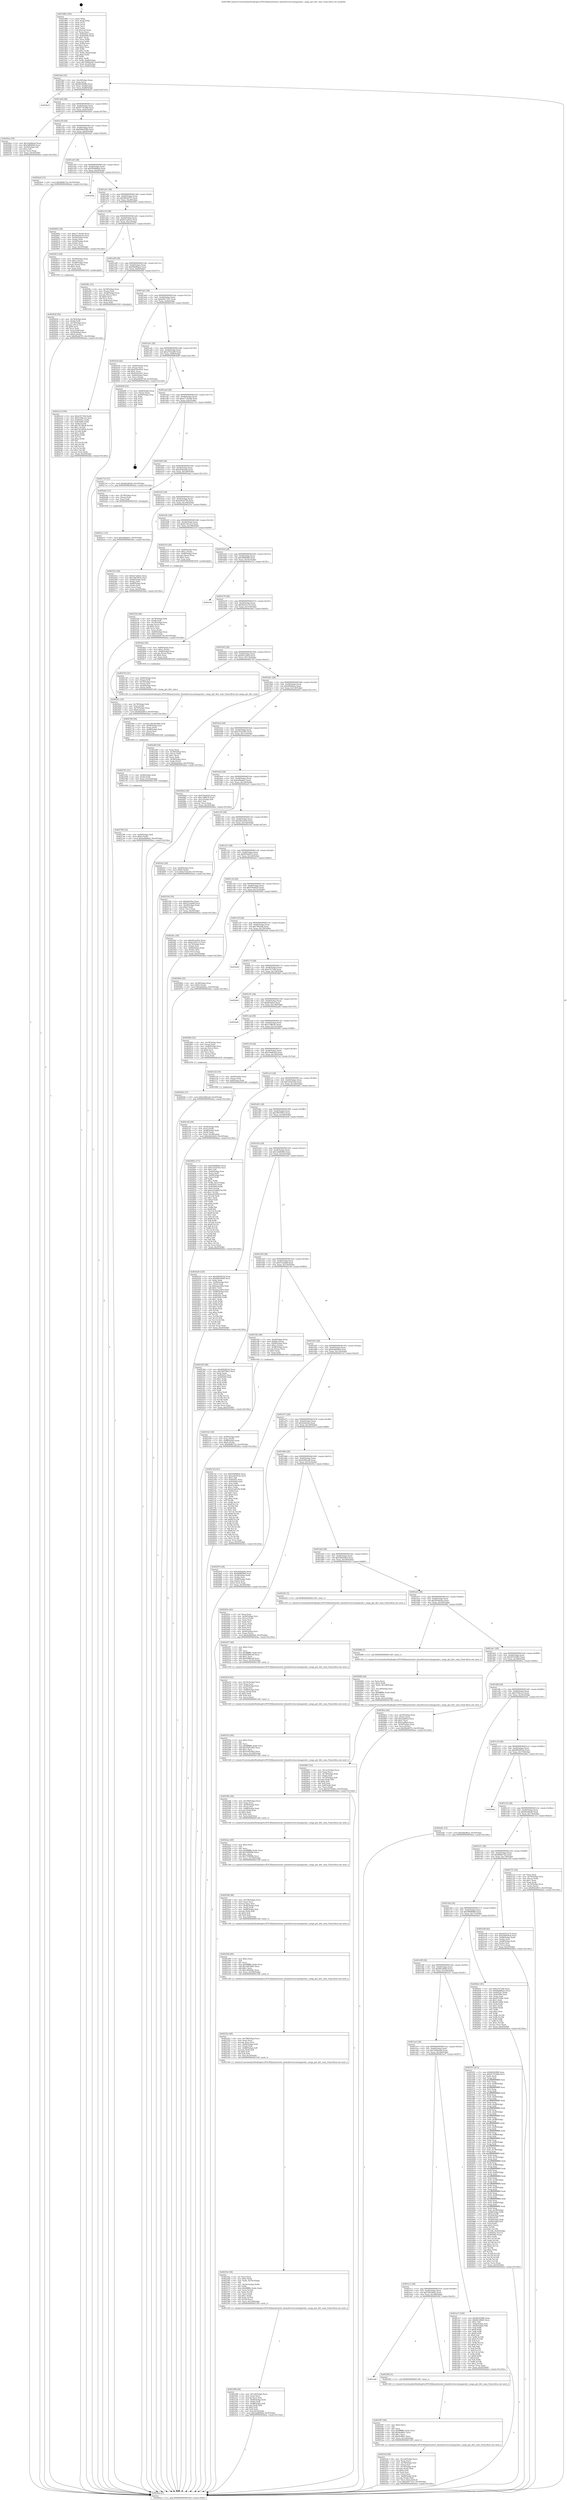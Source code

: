 digraph "0x401980" {
  label = "0x401980 (/mnt/c/Users/mathe/Desktop/tcc/POCII/binaries/extr_linuxdriversscsimegaraid.c_mega_get_ldrv_num_Final-ollvm.out::main(0))"
  labelloc = "t"
  node[shape=record]

  Entry [label="",width=0.3,height=0.3,shape=circle,fillcolor=black,style=filled]
  "0x4019ed" [label="{
     0x4019ed [32]\l
     | [instrs]\l
     &nbsp;&nbsp;0x4019ed \<+6\>: mov -0xc0(%rbp),%eax\l
     &nbsp;&nbsp;0x4019f3 \<+2\>: mov %eax,%ecx\l
     &nbsp;&nbsp;0x4019f5 \<+6\>: sub $0x80292f86,%ecx\l
     &nbsp;&nbsp;0x4019fb \<+6\>: mov %eax,-0xd4(%rbp)\l
     &nbsp;&nbsp;0x401a01 \<+6\>: mov %ecx,-0xd8(%rbp)\l
     &nbsp;&nbsp;0x401a07 \<+6\>: je 0000000000402b25 \<main+0x11a5\>\l
  }"]
  "0x402b25" [label="{
     0x402b25\l
  }", style=dashed]
  "0x401a0d" [label="{
     0x401a0d [28]\l
     | [instrs]\l
     &nbsp;&nbsp;0x401a0d \<+5\>: jmp 0000000000401a12 \<main+0x92\>\l
     &nbsp;&nbsp;0x401a12 \<+6\>: mov -0xd4(%rbp),%eax\l
     &nbsp;&nbsp;0x401a18 \<+5\>: sub $0x81791d8d,%eax\l
     &nbsp;&nbsp;0x401a1d \<+6\>: mov %eax,-0xdc(%rbp)\l
     &nbsp;&nbsp;0x401a23 \<+6\>: je 00000000004020ee \<main+0x76e\>\l
  }"]
  Exit [label="",width=0.3,height=0.3,shape=circle,fillcolor=black,style=filled,peripheries=2]
  "0x4020ee" [label="{
     0x4020ee [30]\l
     | [instrs]\l
     &nbsp;&nbsp;0x4020ee \<+5\>: mov $0x16a66ee0,%eax\l
     &nbsp;&nbsp;0x4020f3 \<+5\>: mov $0xc9f94084,%ecx\l
     &nbsp;&nbsp;0x4020f8 \<+3\>: mov -0x29(%rbp),%dl\l
     &nbsp;&nbsp;0x4020fb \<+3\>: test $0x1,%dl\l
     &nbsp;&nbsp;0x4020fe \<+3\>: cmovne %ecx,%eax\l
     &nbsp;&nbsp;0x402101 \<+6\>: mov %eax,-0xc0(%rbp)\l
     &nbsp;&nbsp;0x402107 \<+5\>: jmp 0000000000402bea \<main+0x126a\>\l
  }"]
  "0x401a29" [label="{
     0x401a29 [28]\l
     | [instrs]\l
     &nbsp;&nbsp;0x401a29 \<+5\>: jmp 0000000000401a2e \<main+0xae\>\l
     &nbsp;&nbsp;0x401a2e \<+6\>: mov -0xd4(%rbp),%eax\l
     &nbsp;&nbsp;0x401a34 \<+5\>: sub $0x848c8266,%eax\l
     &nbsp;&nbsp;0x401a39 \<+6\>: mov %eax,-0xe0(%rbp)\l
     &nbsp;&nbsp;0x401a3f \<+6\>: je 00000000004024a0 \<main+0xb20\>\l
  }"]
  "0x402ac1" [label="{
     0x402ac1 [15]\l
     | [instrs]\l
     &nbsp;&nbsp;0x402ac1 \<+10\>: movl $0xe4fda8e1,-0xc0(%rbp)\l
     &nbsp;&nbsp;0x402acb \<+5\>: jmp 0000000000402bea \<main+0x126a\>\l
  }"]
  "0x4024a0" [label="{
     0x4024a0 [15]\l
     | [instrs]\l
     &nbsp;&nbsp;0x4024a0 \<+10\>: movl $0x68dfe72e,-0xc0(%rbp)\l
     &nbsp;&nbsp;0x4024aa \<+5\>: jmp 0000000000402bea \<main+0x126a\>\l
  }"]
  "0x401a45" [label="{
     0x401a45 [28]\l
     | [instrs]\l
     &nbsp;&nbsp;0x401a45 \<+5\>: jmp 0000000000401a4a \<main+0xca\>\l
     &nbsp;&nbsp;0x401a4a \<+6\>: mov -0xd4(%rbp),%eax\l
     &nbsp;&nbsp;0x401a50 \<+5\>: sub $0x95b688eb,%eax\l
     &nbsp;&nbsp;0x401a55 \<+6\>: mov %eax,-0xe4(%rbp)\l
     &nbsp;&nbsp;0x401a5b \<+6\>: je 0000000000402b9a \<main+0x121a\>\l
  }"]
  "0x402a1d" [label="{
     0x402a1d [100]\l
     | [instrs]\l
     &nbsp;&nbsp;0x402a1d \<+5\>: mov $0xa7b73db,%edx\l
     &nbsp;&nbsp;0x402a22 \<+5\>: mov $0x57d9cce3,%esi\l
     &nbsp;&nbsp;0x402a27 \<+8\>: mov 0x40505c,%r8d\l
     &nbsp;&nbsp;0x402a2f \<+8\>: mov 0x405060,%r9d\l
     &nbsp;&nbsp;0x402a37 \<+3\>: mov %r8d,%r10d\l
     &nbsp;&nbsp;0x402a3a \<+7\>: add $0x7415f636,%r10d\l
     &nbsp;&nbsp;0x402a41 \<+4\>: sub $0x1,%r10d\l
     &nbsp;&nbsp;0x402a45 \<+7\>: sub $0x7415f636,%r10d\l
     &nbsp;&nbsp;0x402a4c \<+4\>: imul %r10d,%r8d\l
     &nbsp;&nbsp;0x402a50 \<+4\>: and $0x1,%r8d\l
     &nbsp;&nbsp;0x402a54 \<+4\>: cmp $0x0,%r8d\l
     &nbsp;&nbsp;0x402a58 \<+4\>: sete %r11b\l
     &nbsp;&nbsp;0x402a5c \<+4\>: cmp $0xa,%r9d\l
     &nbsp;&nbsp;0x402a60 \<+3\>: setl %bl\l
     &nbsp;&nbsp;0x402a63 \<+3\>: mov %r11b,%r14b\l
     &nbsp;&nbsp;0x402a66 \<+3\>: and %bl,%r14b\l
     &nbsp;&nbsp;0x402a69 \<+3\>: xor %bl,%r11b\l
     &nbsp;&nbsp;0x402a6c \<+3\>: or %r11b,%r14b\l
     &nbsp;&nbsp;0x402a6f \<+4\>: test $0x1,%r14b\l
     &nbsp;&nbsp;0x402a73 \<+3\>: cmovne %esi,%edx\l
     &nbsp;&nbsp;0x402a76 \<+6\>: mov %edx,-0xc0(%rbp)\l
     &nbsp;&nbsp;0x402a7c \<+5\>: jmp 0000000000402bea \<main+0x126a\>\l
  }"]
  "0x402b9a" [label="{
     0x402b9a\l
  }", style=dashed]
  "0x401a61" [label="{
     0x401a61 [28]\l
     | [instrs]\l
     &nbsp;&nbsp;0x401a61 \<+5\>: jmp 0000000000401a66 \<main+0xe6\>\l
     &nbsp;&nbsp;0x401a66 \<+6\>: mov -0xd4(%rbp),%eax\l
     &nbsp;&nbsp;0x401a6c \<+5\>: sub $0x99a4d7f1,%eax\l
     &nbsp;&nbsp;0x401a71 \<+6\>: mov %eax,-0xe8(%rbp)\l
     &nbsp;&nbsp;0x401a77 \<+6\>: je 0000000000402662 \<main+0xce2\>\l
  }"]
  "0x40292b" [label="{
     0x40292b [15]\l
     | [instrs]\l
     &nbsp;&nbsp;0x40292b \<+10\>: movl $0x4c8f2aa8,-0xc0(%rbp)\l
     &nbsp;&nbsp;0x402935 \<+5\>: jmp 0000000000402bea \<main+0x126a\>\l
  }"]
  "0x402662" [label="{
     0x402662 [36]\l
     | [instrs]\l
     &nbsp;&nbsp;0x402662 \<+5\>: mov $0xa773bc60,%eax\l
     &nbsp;&nbsp;0x402667 \<+5\>: mov $0x565ebc0a,%ecx\l
     &nbsp;&nbsp;0x40266c \<+4\>: mov -0x50(%rbp),%rdx\l
     &nbsp;&nbsp;0x402670 \<+2\>: mov (%rdx),%esi\l
     &nbsp;&nbsp;0x402672 \<+4\>: mov -0x58(%rbp),%rdx\l
     &nbsp;&nbsp;0x402676 \<+2\>: cmp (%rdx),%esi\l
     &nbsp;&nbsp;0x402678 \<+3\>: cmovl %ecx,%eax\l
     &nbsp;&nbsp;0x40267b \<+6\>: mov %eax,-0xc0(%rbp)\l
     &nbsp;&nbsp;0x402681 \<+5\>: jmp 0000000000402bea \<main+0x126a\>\l
  }"]
  "0x401a7d" [label="{
     0x401a7d [28]\l
     | [instrs]\l
     &nbsp;&nbsp;0x401a7d \<+5\>: jmp 0000000000401a82 \<main+0x102\>\l
     &nbsp;&nbsp;0x401a82 \<+6\>: mov -0xd4(%rbp),%eax\l
     &nbsp;&nbsp;0x401a88 \<+5\>: sub $0x9a7ad5e2,%eax\l
     &nbsp;&nbsp;0x401a8d \<+6\>: mov %eax,-0xec(%rbp)\l
     &nbsp;&nbsp;0x401a93 \<+6\>: je 0000000000402613 \<main+0xc93\>\l
  }"]
  "0x402796" [label="{
     0x402796 [25]\l
     | [instrs]\l
     &nbsp;&nbsp;0x402796 \<+4\>: mov -0x40(%rbp),%rdi\l
     &nbsp;&nbsp;0x40279a \<+6\>: movl $0x0,(%rdi)\l
     &nbsp;&nbsp;0x4027a0 \<+10\>: movl $0x4a9b04e6,-0xc0(%rbp)\l
     &nbsp;&nbsp;0x4027aa \<+5\>: jmp 0000000000402bea \<main+0x126a\>\l
  }"]
  "0x402613" [label="{
     0x402613 [29]\l
     | [instrs]\l
     &nbsp;&nbsp;0x402613 \<+4\>: mov -0x58(%rbp),%rax\l
     &nbsp;&nbsp;0x402617 \<+6\>: movl $0x1,(%rax)\l
     &nbsp;&nbsp;0x40261d \<+4\>: mov -0x58(%rbp),%rax\l
     &nbsp;&nbsp;0x402621 \<+3\>: movslq (%rax),%rax\l
     &nbsp;&nbsp;0x402624 \<+4\>: shl $0x2,%rax\l
     &nbsp;&nbsp;0x402628 \<+3\>: mov %rax,%rdi\l
     &nbsp;&nbsp;0x40262b \<+5\>: call 0000000000401050 \<malloc@plt\>\l
     | [calls]\l
     &nbsp;&nbsp;0x401050 \{1\} (unknown)\l
  }"]
  "0x401a99" [label="{
     0x401a99 [28]\l
     | [instrs]\l
     &nbsp;&nbsp;0x401a99 \<+5\>: jmp 0000000000401a9e \<main+0x11e\>\l
     &nbsp;&nbsp;0x401a9e \<+6\>: mov -0xd4(%rbp),%eax\l
     &nbsp;&nbsp;0x401aa4 \<+5\>: sub $0x9bb88aea,%eax\l
     &nbsp;&nbsp;0x401aa9 \<+6\>: mov %eax,-0xf0(%rbp)\l
     &nbsp;&nbsp;0x401aaf \<+6\>: je 00000000004029fc \<main+0x107c\>\l
  }"]
  "0x402781" [label="{
     0x402781 [21]\l
     | [instrs]\l
     &nbsp;&nbsp;0x402781 \<+7\>: mov -0x90(%rbp),%rdi\l
     &nbsp;&nbsp;0x402788 \<+3\>: mov (%rdi),%rdi\l
     &nbsp;&nbsp;0x40278b \<+6\>: mov %eax,-0x1b0(%rbp)\l
     &nbsp;&nbsp;0x402791 \<+5\>: call 0000000000401030 \<free@plt\>\l
     | [calls]\l
     &nbsp;&nbsp;0x401030 \{1\} (unknown)\l
  }"]
  "0x4029fc" [label="{
     0x4029fc [33]\l
     | [instrs]\l
     &nbsp;&nbsp;0x4029fc \<+4\>: mov -0x78(%rbp),%rax\l
     &nbsp;&nbsp;0x402a00 \<+3\>: mov (%rax),%rax\l
     &nbsp;&nbsp;0x402a03 \<+4\>: mov -0x38(%rbp),%rcx\l
     &nbsp;&nbsp;0x402a07 \<+3\>: movslq (%rcx),%rcx\l
     &nbsp;&nbsp;0x402a0a \<+4\>: shl $0x4,%rcx\l
     &nbsp;&nbsp;0x402a0e \<+3\>: add %rcx,%rax\l
     &nbsp;&nbsp;0x402a11 \<+4\>: mov 0x8(%rax),%rax\l
     &nbsp;&nbsp;0x402a15 \<+3\>: mov %rax,%rdi\l
     &nbsp;&nbsp;0x402a18 \<+5\>: call 0000000000401030 \<free@plt\>\l
     | [calls]\l
     &nbsp;&nbsp;0x401030 \{1\} (unknown)\l
  }"]
  "0x401ab5" [label="{
     0x401ab5 [28]\l
     | [instrs]\l
     &nbsp;&nbsp;0x401ab5 \<+5\>: jmp 0000000000401aba \<main+0x13a\>\l
     &nbsp;&nbsp;0x401aba \<+6\>: mov -0xd4(%rbp),%eax\l
     &nbsp;&nbsp;0x401ac0 \<+5\>: sub $0xa0917531,%eax\l
     &nbsp;&nbsp;0x401ac5 \<+6\>: mov %eax,-0xf4(%rbp)\l
     &nbsp;&nbsp;0x401acb \<+6\>: je 00000000004025e9 \<main+0xc69\>\l
  }"]
  "0x402764" [label="{
     0x402764 [29]\l
     | [instrs]\l
     &nbsp;&nbsp;0x402764 \<+10\>: movabs $0x4030b6,%rdi\l
     &nbsp;&nbsp;0x40276e \<+4\>: mov -0x48(%rbp),%rsi\l
     &nbsp;&nbsp;0x402772 \<+2\>: mov %eax,(%rsi)\l
     &nbsp;&nbsp;0x402774 \<+4\>: mov -0x48(%rbp),%rsi\l
     &nbsp;&nbsp;0x402778 \<+2\>: mov (%rsi),%esi\l
     &nbsp;&nbsp;0x40277a \<+2\>: mov $0x0,%al\l
     &nbsp;&nbsp;0x40277c \<+5\>: call 0000000000401040 \<printf@plt\>\l
     | [calls]\l
     &nbsp;&nbsp;0x401040 \{1\} (unknown)\l
  }"]
  "0x4025e9" [label="{
     0x4025e9 [42]\l
     | [instrs]\l
     &nbsp;&nbsp;0x4025e9 \<+4\>: mov -0x60(%rbp),%rax\l
     &nbsp;&nbsp;0x4025ed \<+2\>: mov (%rax),%ecx\l
     &nbsp;&nbsp;0x4025ef \<+6\>: add $0x876c6501,%ecx\l
     &nbsp;&nbsp;0x4025f5 \<+3\>: add $0x1,%ecx\l
     &nbsp;&nbsp;0x4025f8 \<+6\>: sub $0x876c6501,%ecx\l
     &nbsp;&nbsp;0x4025fe \<+4\>: mov -0x60(%rbp),%rax\l
     &nbsp;&nbsp;0x402602 \<+2\>: mov %ecx,(%rax)\l
     &nbsp;&nbsp;0x402604 \<+10\>: movl $0xad42d739,-0xc0(%rbp)\l
     &nbsp;&nbsp;0x40260e \<+5\>: jmp 0000000000402bea \<main+0x126a\>\l
  }"]
  "0x401ad1" [label="{
     0x401ad1 [28]\l
     | [instrs]\l
     &nbsp;&nbsp;0x401ad1 \<+5\>: jmp 0000000000401ad6 \<main+0x156\>\l
     &nbsp;&nbsp;0x401ad6 \<+6\>: mov -0xd4(%rbp),%eax\l
     &nbsp;&nbsp;0x401adc \<+5\>: sub $0xa743ac00,%eax\l
     &nbsp;&nbsp;0x401ae1 \<+6\>: mov %eax,-0xf8(%rbp)\l
     &nbsp;&nbsp;0x401ae7 \<+6\>: je 0000000000402b0f \<main+0x118f\>\l
  }"]
  "0x4026b7" [label="{
     0x4026b7 [51]\l
     | [instrs]\l
     &nbsp;&nbsp;0x4026b7 \<+6\>: mov -0x1ac(%rbp),%ecx\l
     &nbsp;&nbsp;0x4026bd \<+3\>: imul %eax,%ecx\l
     &nbsp;&nbsp;0x4026c0 \<+4\>: mov -0x78(%rbp),%rdi\l
     &nbsp;&nbsp;0x4026c4 \<+3\>: mov (%rdi),%rdi\l
     &nbsp;&nbsp;0x4026c7 \<+4\>: mov -0x70(%rbp),%r8\l
     &nbsp;&nbsp;0x4026cb \<+3\>: movslq (%r8),%r8\l
     &nbsp;&nbsp;0x4026ce \<+4\>: shl $0x4,%r8\l
     &nbsp;&nbsp;0x4026d2 \<+3\>: add %r8,%rdi\l
     &nbsp;&nbsp;0x4026d5 \<+4\>: mov 0x8(%rdi),%rdi\l
     &nbsp;&nbsp;0x4026d9 \<+2\>: mov %ecx,(%rdi)\l
     &nbsp;&nbsp;0x4026db \<+10\>: movl $0x56743d63,-0xc0(%rbp)\l
     &nbsp;&nbsp;0x4026e5 \<+5\>: jmp 0000000000402bea \<main+0x126a\>\l
  }"]
  "0x402b0f" [label="{
     0x402b0f [22]\l
     | [instrs]\l
     &nbsp;&nbsp;0x402b0f \<+7\>: mov -0xb8(%rbp),%rax\l
     &nbsp;&nbsp;0x402b16 \<+2\>: mov (%rax),%eax\l
     &nbsp;&nbsp;0x402b18 \<+4\>: lea -0x20(%rbp),%rsp\l
     &nbsp;&nbsp;0x402b1c \<+1\>: pop %rbx\l
     &nbsp;&nbsp;0x402b1d \<+2\>: pop %r12\l
     &nbsp;&nbsp;0x402b1f \<+2\>: pop %r14\l
     &nbsp;&nbsp;0x402b21 \<+2\>: pop %r15\l
     &nbsp;&nbsp;0x402b23 \<+1\>: pop %rbp\l
     &nbsp;&nbsp;0x402b24 \<+1\>: ret\l
  }"]
  "0x401aed" [label="{
     0x401aed [28]\l
     | [instrs]\l
     &nbsp;&nbsp;0x401aed \<+5\>: jmp 0000000000401af2 \<main+0x172\>\l
     &nbsp;&nbsp;0x401af2 \<+6\>: mov -0xd4(%rbp),%eax\l
     &nbsp;&nbsp;0x401af8 \<+5\>: sub $0xa773bc60,%eax\l
     &nbsp;&nbsp;0x401afd \<+6\>: mov %eax,-0xfc(%rbp)\l
     &nbsp;&nbsp;0x401b03 \<+6\>: je 0000000000402714 \<main+0xd94\>\l
  }"]
  "0x40268b" [label="{
     0x40268b [44]\l
     | [instrs]\l
     &nbsp;&nbsp;0x40268b \<+2\>: xor %ecx,%ecx\l
     &nbsp;&nbsp;0x40268d \<+5\>: mov $0x2,%edx\l
     &nbsp;&nbsp;0x402692 \<+6\>: mov %edx,-0x1a8(%rbp)\l
     &nbsp;&nbsp;0x402698 \<+1\>: cltd\l
     &nbsp;&nbsp;0x402699 \<+6\>: mov -0x1a8(%rbp),%esi\l
     &nbsp;&nbsp;0x40269f \<+2\>: idiv %esi\l
     &nbsp;&nbsp;0x4026a1 \<+6\>: imul $0xfffffffe,%edx,%edx\l
     &nbsp;&nbsp;0x4026a7 \<+3\>: sub $0x1,%ecx\l
     &nbsp;&nbsp;0x4026aa \<+2\>: sub %ecx,%edx\l
     &nbsp;&nbsp;0x4026ac \<+6\>: mov %edx,-0x1ac(%rbp)\l
     &nbsp;&nbsp;0x4026b2 \<+5\>: call 0000000000401160 \<next_i\>\l
     | [calls]\l
     &nbsp;&nbsp;0x401160 \{1\} (/mnt/c/Users/mathe/Desktop/tcc/POCII/binaries/extr_linuxdriversscsimegaraid.c_mega_get_ldrv_num_Final-ollvm.out::next_i)\l
  }"]
  "0x402714" [label="{
     0x402714 [15]\l
     | [instrs]\l
     &nbsp;&nbsp;0x402714 \<+10\>: movl $0x642dfcb0,-0xc0(%rbp)\l
     &nbsp;&nbsp;0x40271e \<+5\>: jmp 0000000000402bea \<main+0x126a\>\l
  }"]
  "0x401b09" [label="{
     0x401b09 [28]\l
     | [instrs]\l
     &nbsp;&nbsp;0x401b09 \<+5\>: jmp 0000000000401b0e \<main+0x18e\>\l
     &nbsp;&nbsp;0x401b0e \<+6\>: mov -0xd4(%rbp),%eax\l
     &nbsp;&nbsp;0x401b14 \<+5\>: sub $0xab5bae9a,%eax\l
     &nbsp;&nbsp;0x401b19 \<+6\>: mov %eax,-0x100(%rbp)\l
     &nbsp;&nbsp;0x401b1f \<+6\>: je 0000000000402ab2 \<main+0x1132\>\l
  }"]
  "0x402630" [label="{
     0x402630 [50]\l
     | [instrs]\l
     &nbsp;&nbsp;0x402630 \<+4\>: mov -0x78(%rbp),%rdi\l
     &nbsp;&nbsp;0x402634 \<+3\>: mov (%rdi),%rdi\l
     &nbsp;&nbsp;0x402637 \<+4\>: mov -0x70(%rbp),%rcx\l
     &nbsp;&nbsp;0x40263b \<+3\>: movslq (%rcx),%rcx\l
     &nbsp;&nbsp;0x40263e \<+4\>: shl $0x4,%rcx\l
     &nbsp;&nbsp;0x402642 \<+3\>: add %rcx,%rdi\l
     &nbsp;&nbsp;0x402645 \<+4\>: mov %rax,0x8(%rdi)\l
     &nbsp;&nbsp;0x402649 \<+4\>: mov -0x50(%rbp),%rax\l
     &nbsp;&nbsp;0x40264d \<+6\>: movl $0x0,(%rax)\l
     &nbsp;&nbsp;0x402653 \<+10\>: movl $0x99a4d7f1,-0xc0(%rbp)\l
     &nbsp;&nbsp;0x40265d \<+5\>: jmp 0000000000402bea \<main+0x126a\>\l
  }"]
  "0x402ab2" [label="{
     0x402ab2 [15]\l
     | [instrs]\l
     &nbsp;&nbsp;0x402ab2 \<+4\>: mov -0x78(%rbp),%rax\l
     &nbsp;&nbsp;0x402ab6 \<+3\>: mov (%rax),%rax\l
     &nbsp;&nbsp;0x402ab9 \<+3\>: mov %rax,%rdi\l
     &nbsp;&nbsp;0x402abc \<+5\>: call 0000000000401030 \<free@plt\>\l
     | [calls]\l
     &nbsp;&nbsp;0x401030 \{1\} (unknown)\l
  }"]
  "0x401b25" [label="{
     0x401b25 [28]\l
     | [instrs]\l
     &nbsp;&nbsp;0x401b25 \<+5\>: jmp 0000000000401b2a \<main+0x1aa\>\l
     &nbsp;&nbsp;0x401b2a \<+6\>: mov -0xd4(%rbp),%eax\l
     &nbsp;&nbsp;0x401b30 \<+5\>: sub $0xad42d739,%eax\l
     &nbsp;&nbsp;0x401b35 \<+6\>: mov %eax,-0x104(%rbp)\l
     &nbsp;&nbsp;0x401b3b \<+6\>: je 000000000040255e \<main+0xbde\>\l
  }"]
  "0x4025af" [label="{
     0x4025af [58]\l
     | [instrs]\l
     &nbsp;&nbsp;0x4025af \<+6\>: mov -0x1a4(%rbp),%ecx\l
     &nbsp;&nbsp;0x4025b5 \<+3\>: imul %eax,%ecx\l
     &nbsp;&nbsp;0x4025b8 \<+4\>: mov -0x78(%rbp),%rsi\l
     &nbsp;&nbsp;0x4025bc \<+3\>: mov (%rsi),%rsi\l
     &nbsp;&nbsp;0x4025bf \<+4\>: mov -0x70(%rbp),%rdi\l
     &nbsp;&nbsp;0x4025c3 \<+3\>: movslq (%rdi),%rdi\l
     &nbsp;&nbsp;0x4025c6 \<+4\>: shl $0x4,%rdi\l
     &nbsp;&nbsp;0x4025ca \<+3\>: add %rdi,%rsi\l
     &nbsp;&nbsp;0x4025cd \<+3\>: mov (%rsi),%rsi\l
     &nbsp;&nbsp;0x4025d0 \<+4\>: mov -0x60(%rbp),%rdi\l
     &nbsp;&nbsp;0x4025d4 \<+3\>: movslq (%rdi),%rdi\l
     &nbsp;&nbsp;0x4025d7 \<+3\>: mov %ecx,(%rsi,%rdi,4)\l
     &nbsp;&nbsp;0x4025da \<+10\>: movl $0xa0917531,-0xc0(%rbp)\l
     &nbsp;&nbsp;0x4025e4 \<+5\>: jmp 0000000000402bea \<main+0x126a\>\l
  }"]
  "0x40255e" [label="{
     0x40255e [36]\l
     | [instrs]\l
     &nbsp;&nbsp;0x40255e \<+5\>: mov $0x9a7ad5e2,%eax\l
     &nbsp;&nbsp;0x402563 \<+5\>: mov $0x7d61805e,%ecx\l
     &nbsp;&nbsp;0x402568 \<+4\>: mov -0x60(%rbp),%rdx\l
     &nbsp;&nbsp;0x40256c \<+2\>: mov (%rdx),%esi\l
     &nbsp;&nbsp;0x40256e \<+4\>: mov -0x68(%rbp),%rdx\l
     &nbsp;&nbsp;0x402572 \<+2\>: cmp (%rdx),%esi\l
     &nbsp;&nbsp;0x402574 \<+3\>: cmovl %ecx,%eax\l
     &nbsp;&nbsp;0x402577 \<+6\>: mov %eax,-0xc0(%rbp)\l
     &nbsp;&nbsp;0x40257d \<+5\>: jmp 0000000000402bea \<main+0x126a\>\l
  }"]
  "0x401b41" [label="{
     0x401b41 [28]\l
     | [instrs]\l
     &nbsp;&nbsp;0x401b41 \<+5\>: jmp 0000000000401b46 \<main+0x1c6\>\l
     &nbsp;&nbsp;0x401b46 \<+6\>: mov -0xd4(%rbp),%eax\l
     &nbsp;&nbsp;0x401b4c \<+5\>: sub $0xb1201a12,%eax\l
     &nbsp;&nbsp;0x401b51 \<+6\>: mov %eax,-0x108(%rbp)\l
     &nbsp;&nbsp;0x401b57 \<+6\>: je 0000000000402510 \<main+0xb90\>\l
  }"]
  "0x402587" [label="{
     0x402587 [40]\l
     | [instrs]\l
     &nbsp;&nbsp;0x402587 \<+5\>: mov $0x2,%ecx\l
     &nbsp;&nbsp;0x40258c \<+1\>: cltd\l
     &nbsp;&nbsp;0x40258d \<+2\>: idiv %ecx\l
     &nbsp;&nbsp;0x40258f \<+6\>: imul $0xfffffffe,%edx,%ecx\l
     &nbsp;&nbsp;0x402595 \<+6\>: add $0x9e9801,%ecx\l
     &nbsp;&nbsp;0x40259b \<+3\>: add $0x1,%ecx\l
     &nbsp;&nbsp;0x40259e \<+6\>: sub $0x9e9801,%ecx\l
     &nbsp;&nbsp;0x4025a4 \<+6\>: mov %ecx,-0x1a4(%rbp)\l
     &nbsp;&nbsp;0x4025aa \<+5\>: call 0000000000401160 \<next_i\>\l
     | [calls]\l
     &nbsp;&nbsp;0x401160 \{1\} (/mnt/c/Users/mathe/Desktop/tcc/POCII/binaries/extr_linuxdriversscsimegaraid.c_mega_get_ldrv_num_Final-ollvm.out::next_i)\l
  }"]
  "0x402510" [label="{
     0x402510 [29]\l
     | [instrs]\l
     &nbsp;&nbsp;0x402510 \<+4\>: mov -0x68(%rbp),%rax\l
     &nbsp;&nbsp;0x402514 \<+6\>: movl $0x1,(%rax)\l
     &nbsp;&nbsp;0x40251a \<+4\>: mov -0x68(%rbp),%rax\l
     &nbsp;&nbsp;0x40251e \<+3\>: movslq (%rax),%rax\l
     &nbsp;&nbsp;0x402521 \<+4\>: shl $0x2,%rax\l
     &nbsp;&nbsp;0x402525 \<+3\>: mov %rax,%rdi\l
     &nbsp;&nbsp;0x402528 \<+5\>: call 0000000000401050 \<malloc@plt\>\l
     | [calls]\l
     &nbsp;&nbsp;0x401050 \{1\} (unknown)\l
  }"]
  "0x401b5d" [label="{
     0x401b5d [28]\l
     | [instrs]\l
     &nbsp;&nbsp;0x401b5d \<+5\>: jmp 0000000000401b62 \<main+0x1e2\>\l
     &nbsp;&nbsp;0x401b62 \<+6\>: mov -0xd4(%rbp),%eax\l
     &nbsp;&nbsp;0x401b68 \<+5\>: sub $0xc9f94084,%eax\l
     &nbsp;&nbsp;0x401b6d \<+6\>: mov %eax,-0x10c(%rbp)\l
     &nbsp;&nbsp;0x401b73 \<+6\>: je 000000000040210c \<main+0x78c\>\l
  }"]
  "0x401edd" [label="{
     0x401edd\l
  }", style=dashed]
  "0x40210c" [label="{
     0x40210c\l
  }", style=dashed]
  "0x401b79" [label="{
     0x401b79 [28]\l
     | [instrs]\l
     &nbsp;&nbsp;0x401b79 \<+5\>: jmp 0000000000401b7e \<main+0x1fe\>\l
     &nbsp;&nbsp;0x401b7e \<+6\>: mov -0xd4(%rbp),%eax\l
     &nbsp;&nbsp;0x401b84 \<+5\>: sub $0xd2431a74,%eax\l
     &nbsp;&nbsp;0x401b89 \<+6\>: mov %eax,-0x110(%rbp)\l
     &nbsp;&nbsp;0x401b8f \<+6\>: je 00000000004024af \<main+0xb2f\>\l
  }"]
  "0x402582" [label="{
     0x402582 [5]\l
     | [instrs]\l
     &nbsp;&nbsp;0x402582 \<+5\>: call 0000000000401160 \<next_i\>\l
     | [calls]\l
     &nbsp;&nbsp;0x401160 \{1\} (/mnt/c/Users/mathe/Desktop/tcc/POCII/binaries/extr_linuxdriversscsimegaraid.c_mega_get_ldrv_num_Final-ollvm.out::next_i)\l
  }"]
  "0x4024af" [label="{
     0x4024af [29]\l
     | [instrs]\l
     &nbsp;&nbsp;0x4024af \<+4\>: mov -0x80(%rbp),%rax\l
     &nbsp;&nbsp;0x4024b3 \<+6\>: movl $0x1,(%rax)\l
     &nbsp;&nbsp;0x4024b9 \<+4\>: mov -0x80(%rbp),%rax\l
     &nbsp;&nbsp;0x4024bd \<+3\>: movslq (%rax),%rax\l
     &nbsp;&nbsp;0x4024c0 \<+4\>: shl $0x4,%rax\l
     &nbsp;&nbsp;0x4024c4 \<+3\>: mov %rax,%rdi\l
     &nbsp;&nbsp;0x4024c7 \<+5\>: call 0000000000401050 \<malloc@plt\>\l
     | [calls]\l
     &nbsp;&nbsp;0x401050 \{1\} (unknown)\l
  }"]
  "0x401b95" [label="{
     0x401b95 [28]\l
     | [instrs]\l
     &nbsp;&nbsp;0x401b95 \<+5\>: jmp 0000000000401b9a \<main+0x21a\>\l
     &nbsp;&nbsp;0x401b9a \<+6\>: mov -0xd4(%rbp),%eax\l
     &nbsp;&nbsp;0x401ba0 \<+5\>: sub $0xd5caa05a,%eax\l
     &nbsp;&nbsp;0x401ba5 \<+6\>: mov %eax,-0x114(%rbp)\l
     &nbsp;&nbsp;0x401bab \<+6\>: je 0000000000402745 \<main+0xdc5\>\l
  }"]
  "0x40252d" [label="{
     0x40252d [49]\l
     | [instrs]\l
     &nbsp;&nbsp;0x40252d \<+4\>: mov -0x78(%rbp),%rdi\l
     &nbsp;&nbsp;0x402531 \<+3\>: mov (%rdi),%rdi\l
     &nbsp;&nbsp;0x402534 \<+4\>: mov -0x70(%rbp),%rcx\l
     &nbsp;&nbsp;0x402538 \<+3\>: movslq (%rcx),%rcx\l
     &nbsp;&nbsp;0x40253b \<+4\>: shl $0x4,%rcx\l
     &nbsp;&nbsp;0x40253f \<+3\>: add %rcx,%rdi\l
     &nbsp;&nbsp;0x402542 \<+3\>: mov %rax,(%rdi)\l
     &nbsp;&nbsp;0x402545 \<+4\>: mov -0x60(%rbp),%rax\l
     &nbsp;&nbsp;0x402549 \<+6\>: movl $0x0,(%rax)\l
     &nbsp;&nbsp;0x40254f \<+10\>: movl $0xad42d739,-0xc0(%rbp)\l
     &nbsp;&nbsp;0x402559 \<+5\>: jmp 0000000000402bea \<main+0x126a\>\l
  }"]
  "0x402745" [label="{
     0x402745 [31]\l
     | [instrs]\l
     &nbsp;&nbsp;0x402745 \<+7\>: mov -0x90(%rbp),%rax\l
     &nbsp;&nbsp;0x40274c \<+3\>: mov (%rax),%rdi\l
     &nbsp;&nbsp;0x40274f \<+4\>: mov -0x78(%rbp),%rax\l
     &nbsp;&nbsp;0x402753 \<+3\>: mov (%rax),%rsi\l
     &nbsp;&nbsp;0x402756 \<+7\>: mov -0xa0(%rbp),%rax\l
     &nbsp;&nbsp;0x40275d \<+2\>: mov (%rax),%edx\l
     &nbsp;&nbsp;0x40275f \<+5\>: call 0000000000401240 \<mega_get_ldrv_num\>\l
     | [calls]\l
     &nbsp;&nbsp;0x401240 \{1\} (/mnt/c/Users/mathe/Desktop/tcc/POCII/binaries/extr_linuxdriversscsimegaraid.c_mega_get_ldrv_num_Final-ollvm.out::mega_get_ldrv_num)\l
  }"]
  "0x401bb1" [label="{
     0x401bb1 [28]\l
     | [instrs]\l
     &nbsp;&nbsp;0x401bb1 \<+5\>: jmp 0000000000401bb6 \<main+0x236\>\l
     &nbsp;&nbsp;0x401bb6 \<+6\>: mov -0xd4(%rbp),%eax\l
     &nbsp;&nbsp;0x401bbc \<+5\>: sub $0xddfe8bea,%eax\l
     &nbsp;&nbsp;0x401bc1 \<+6\>: mov %eax,-0x118(%rbp)\l
     &nbsp;&nbsp;0x401bc7 \<+6\>: je 0000000000402a90 \<main+0x1110\>\l
  }"]
  "0x4024cc" [label="{
     0x4024cc [32]\l
     | [instrs]\l
     &nbsp;&nbsp;0x4024cc \<+4\>: mov -0x78(%rbp),%rdi\l
     &nbsp;&nbsp;0x4024d0 \<+3\>: mov %rax,(%rdi)\l
     &nbsp;&nbsp;0x4024d3 \<+4\>: mov -0x70(%rbp),%rax\l
     &nbsp;&nbsp;0x4024d7 \<+6\>: movl $0x0,(%rax)\l
     &nbsp;&nbsp;0x4024dd \<+10\>: movl $0xf02b4815,-0xc0(%rbp)\l
     &nbsp;&nbsp;0x4024e7 \<+5\>: jmp 0000000000402bea \<main+0x126a\>\l
  }"]
  "0x402a90" [label="{
     0x402a90 [34]\l
     | [instrs]\l
     &nbsp;&nbsp;0x402a90 \<+2\>: xor %eax,%eax\l
     &nbsp;&nbsp;0x402a92 \<+4\>: mov -0x38(%rbp),%rcx\l
     &nbsp;&nbsp;0x402a96 \<+2\>: mov (%rcx),%edx\l
     &nbsp;&nbsp;0x402a98 \<+3\>: sub $0x1,%eax\l
     &nbsp;&nbsp;0x402a9b \<+2\>: sub %eax,%edx\l
     &nbsp;&nbsp;0x402a9d \<+4\>: mov -0x38(%rbp),%rcx\l
     &nbsp;&nbsp;0x402aa1 \<+2\>: mov %edx,(%rcx)\l
     &nbsp;&nbsp;0x402aa3 \<+10\>: movl $0x4afaf2ae,-0xc0(%rbp)\l
     &nbsp;&nbsp;0x402aad \<+5\>: jmp 0000000000402bea \<main+0x126a\>\l
  }"]
  "0x401bcd" [label="{
     0x401bcd [28]\l
     | [instrs]\l
     &nbsp;&nbsp;0x401bcd \<+5\>: jmp 0000000000401bd2 \<main+0x252\>\l
     &nbsp;&nbsp;0x401bd2 \<+6\>: mov -0xd4(%rbp),%eax\l
     &nbsp;&nbsp;0x401bd8 \<+5\>: sub $0xe352d342,%eax\l
     &nbsp;&nbsp;0x401bdd \<+6\>: mov %eax,-0x11c(%rbp)\l
     &nbsp;&nbsp;0x401be3 \<+6\>: je 00000000004028ed \<main+0xf6d\>\l
  }"]
  "0x402398" [label="{
     0x402398 [58]\l
     | [instrs]\l
     &nbsp;&nbsp;0x402398 \<+6\>: mov -0x1a0(%rbp),%ecx\l
     &nbsp;&nbsp;0x40239e \<+3\>: imul %eax,%ecx\l
     &nbsp;&nbsp;0x4023a1 \<+3\>: movslq %ecx,%rsi\l
     &nbsp;&nbsp;0x4023a4 \<+7\>: mov -0x90(%rbp),%rdi\l
     &nbsp;&nbsp;0x4023ab \<+3\>: mov (%rdi),%rdi\l
     &nbsp;&nbsp;0x4023ae \<+7\>: mov -0x88(%rbp),%r8\l
     &nbsp;&nbsp;0x4023b5 \<+3\>: movslq (%r8),%r8\l
     &nbsp;&nbsp;0x4023b8 \<+4\>: shl $0x5,%r8\l
     &nbsp;&nbsp;0x4023bc \<+3\>: add %r8,%rdi\l
     &nbsp;&nbsp;0x4023bf \<+4\>: mov %rsi,0x18(%rdi)\l
     &nbsp;&nbsp;0x4023c3 \<+10\>: movl $0x3ad6694d,-0xc0(%rbp)\l
     &nbsp;&nbsp;0x4023cd \<+5\>: jmp 0000000000402bea \<main+0x126a\>\l
  }"]
  "0x4028ed" [label="{
     0x4028ed [30]\l
     | [instrs]\l
     &nbsp;&nbsp;0x4028ed \<+5\>: mov $0xf78a4020,%eax\l
     &nbsp;&nbsp;0x4028f2 \<+5\>: mov $0x11ff8e56,%ecx\l
     &nbsp;&nbsp;0x4028f7 \<+3\>: mov -0x21(%rbp),%dl\l
     &nbsp;&nbsp;0x4028fa \<+3\>: test $0x1,%dl\l
     &nbsp;&nbsp;0x4028fd \<+3\>: cmovne %ecx,%eax\l
     &nbsp;&nbsp;0x402900 \<+6\>: mov %eax,-0xc0(%rbp)\l
     &nbsp;&nbsp;0x402906 \<+5\>: jmp 0000000000402bea \<main+0x126a\>\l
  }"]
  "0x401be9" [label="{
     0x401be9 [28]\l
     | [instrs]\l
     &nbsp;&nbsp;0x401be9 \<+5\>: jmp 0000000000401bee \<main+0x26e\>\l
     &nbsp;&nbsp;0x401bee \<+6\>: mov -0xd4(%rbp),%eax\l
     &nbsp;&nbsp;0x401bf4 \<+5\>: sub $0xe4fda8e1,%eax\l
     &nbsp;&nbsp;0x401bf9 \<+6\>: mov %eax,-0x120(%rbp)\l
     &nbsp;&nbsp;0x401bff \<+6\>: je 0000000000402af3 \<main+0x1173\>\l
  }"]
  "0x40235e" [label="{
     0x40235e [58]\l
     | [instrs]\l
     &nbsp;&nbsp;0x40235e \<+2\>: xor %ecx,%ecx\l
     &nbsp;&nbsp;0x402360 \<+5\>: mov $0x2,%edx\l
     &nbsp;&nbsp;0x402365 \<+6\>: mov %edx,-0x19c(%rbp)\l
     &nbsp;&nbsp;0x40236b \<+1\>: cltd\l
     &nbsp;&nbsp;0x40236c \<+7\>: mov -0x19c(%rbp),%r9d\l
     &nbsp;&nbsp;0x402373 \<+3\>: idiv %r9d\l
     &nbsp;&nbsp;0x402376 \<+6\>: imul $0xfffffffe,%edx,%edx\l
     &nbsp;&nbsp;0x40237c \<+3\>: mov %ecx,%r10d\l
     &nbsp;&nbsp;0x40237f \<+3\>: sub %edx,%r10d\l
     &nbsp;&nbsp;0x402382 \<+2\>: mov %ecx,%edx\l
     &nbsp;&nbsp;0x402384 \<+3\>: sub $0x1,%edx\l
     &nbsp;&nbsp;0x402387 \<+3\>: add %edx,%r10d\l
     &nbsp;&nbsp;0x40238a \<+3\>: sub %r10d,%ecx\l
     &nbsp;&nbsp;0x40238d \<+6\>: mov %ecx,-0x1a0(%rbp)\l
     &nbsp;&nbsp;0x402393 \<+5\>: call 0000000000401160 \<next_i\>\l
     | [calls]\l
     &nbsp;&nbsp;0x401160 \{1\} (/mnt/c/Users/mathe/Desktop/tcc/POCII/binaries/extr_linuxdriversscsimegaraid.c_mega_get_ldrv_num_Final-ollvm.out::next_i)\l
  }"]
  "0x402af3" [label="{
     0x402af3 [28]\l
     | [instrs]\l
     &nbsp;&nbsp;0x402af3 \<+7\>: mov -0xb8(%rbp),%rax\l
     &nbsp;&nbsp;0x402afa \<+6\>: movl $0x0,(%rax)\l
     &nbsp;&nbsp;0x402b00 \<+10\>: movl $0xa743ac00,-0xc0(%rbp)\l
     &nbsp;&nbsp;0x402b0a \<+5\>: jmp 0000000000402bea \<main+0x126a\>\l
  }"]
  "0x401c05" [label="{
     0x401c05 [28]\l
     | [instrs]\l
     &nbsp;&nbsp;0x401c05 \<+5\>: jmp 0000000000401c0a \<main+0x28a\>\l
     &nbsp;&nbsp;0x401c0a \<+6\>: mov -0xd4(%rbp),%eax\l
     &nbsp;&nbsp;0x401c10 \<+5\>: sub $0xe8ee2b24,%eax\l
     &nbsp;&nbsp;0x401c15 \<+6\>: mov %eax,-0x124(%rbp)\l
     &nbsp;&nbsp;0x401c1b \<+6\>: je 0000000000402164 \<main+0x7e4\>\l
  }"]
  "0x40232e" [label="{
     0x40232e [48]\l
     | [instrs]\l
     &nbsp;&nbsp;0x40232e \<+6\>: mov -0x198(%rbp),%ecx\l
     &nbsp;&nbsp;0x402334 \<+3\>: imul %eax,%ecx\l
     &nbsp;&nbsp;0x402337 \<+3\>: movslq %ecx,%rsi\l
     &nbsp;&nbsp;0x40233a \<+7\>: mov -0x90(%rbp),%rdi\l
     &nbsp;&nbsp;0x402341 \<+3\>: mov (%rdi),%rdi\l
     &nbsp;&nbsp;0x402344 \<+7\>: mov -0x88(%rbp),%r8\l
     &nbsp;&nbsp;0x40234b \<+3\>: movslq (%r8),%r8\l
     &nbsp;&nbsp;0x40234e \<+4\>: shl $0x5,%r8\l
     &nbsp;&nbsp;0x402352 \<+3\>: add %r8,%rdi\l
     &nbsp;&nbsp;0x402355 \<+4\>: mov %rsi,0x10(%rdi)\l
     &nbsp;&nbsp;0x402359 \<+5\>: call 0000000000401160 \<next_i\>\l
     | [calls]\l
     &nbsp;&nbsp;0x401160 \{1\} (/mnt/c/Users/mathe/Desktop/tcc/POCII/binaries/extr_linuxdriversscsimegaraid.c_mega_get_ldrv_num_Final-ollvm.out::next_i)\l
  }"]
  "0x402164" [label="{
     0x402164 [30]\l
     | [instrs]\l
     &nbsp;&nbsp;0x402164 \<+5\>: mov $0xbfcb4ee,%eax\l
     &nbsp;&nbsp;0x402169 \<+5\>: mov $0x47eaab6f,%ecx\l
     &nbsp;&nbsp;0x40216e \<+3\>: mov -0x28(%rbp),%edx\l
     &nbsp;&nbsp;0x402171 \<+3\>: cmp $0x0,%edx\l
     &nbsp;&nbsp;0x402174 \<+3\>: cmove %ecx,%eax\l
     &nbsp;&nbsp;0x402177 \<+6\>: mov %eax,-0xc0(%rbp)\l
     &nbsp;&nbsp;0x40217d \<+5\>: jmp 0000000000402bea \<main+0x126a\>\l
  }"]
  "0x401c21" [label="{
     0x401c21 [28]\l
     | [instrs]\l
     &nbsp;&nbsp;0x401c21 \<+5\>: jmp 0000000000401c26 \<main+0x2a6\>\l
     &nbsp;&nbsp;0x401c26 \<+6\>: mov -0xd4(%rbp),%eax\l
     &nbsp;&nbsp;0x401c2c \<+5\>: sub $0xf02b4815,%eax\l
     &nbsp;&nbsp;0x401c31 \<+6\>: mov %eax,-0x128(%rbp)\l
     &nbsp;&nbsp;0x401c37 \<+6\>: je 00000000004024ec \<main+0xb6c\>\l
  }"]
  "0x402306" [label="{
     0x402306 [40]\l
     | [instrs]\l
     &nbsp;&nbsp;0x402306 \<+5\>: mov $0x2,%ecx\l
     &nbsp;&nbsp;0x40230b \<+1\>: cltd\l
     &nbsp;&nbsp;0x40230c \<+2\>: idiv %ecx\l
     &nbsp;&nbsp;0x40230e \<+6\>: imul $0xfffffffe,%edx,%ecx\l
     &nbsp;&nbsp;0x402314 \<+6\>: add $0x1d93d0fc,%ecx\l
     &nbsp;&nbsp;0x40231a \<+3\>: add $0x1,%ecx\l
     &nbsp;&nbsp;0x40231d \<+6\>: sub $0x1d93d0fc,%ecx\l
     &nbsp;&nbsp;0x402323 \<+6\>: mov %ecx,-0x198(%rbp)\l
     &nbsp;&nbsp;0x402329 \<+5\>: call 0000000000401160 \<next_i\>\l
     | [calls]\l
     &nbsp;&nbsp;0x401160 \{1\} (/mnt/c/Users/mathe/Desktop/tcc/POCII/binaries/extr_linuxdriversscsimegaraid.c_mega_get_ldrv_num_Final-ollvm.out::next_i)\l
  }"]
  "0x4024ec" [label="{
     0x4024ec [36]\l
     | [instrs]\l
     &nbsp;&nbsp;0x4024ec \<+5\>: mov $0xd5caa05a,%eax\l
     &nbsp;&nbsp;0x4024f1 \<+5\>: mov $0xb1201a12,%ecx\l
     &nbsp;&nbsp;0x4024f6 \<+4\>: mov -0x70(%rbp),%rdx\l
     &nbsp;&nbsp;0x4024fa \<+2\>: mov (%rdx),%esi\l
     &nbsp;&nbsp;0x4024fc \<+4\>: mov -0x80(%rbp),%rdx\l
     &nbsp;&nbsp;0x402500 \<+2\>: cmp (%rdx),%esi\l
     &nbsp;&nbsp;0x402502 \<+3\>: cmovl %ecx,%eax\l
     &nbsp;&nbsp;0x402505 \<+6\>: mov %eax,-0xc0(%rbp)\l
     &nbsp;&nbsp;0x40250b \<+5\>: jmp 0000000000402bea \<main+0x126a\>\l
  }"]
  "0x401c3d" [label="{
     0x401c3d [28]\l
     | [instrs]\l
     &nbsp;&nbsp;0x401c3d \<+5\>: jmp 0000000000401c42 \<main+0x2c2\>\l
     &nbsp;&nbsp;0x401c42 \<+6\>: mov -0xd4(%rbp),%eax\l
     &nbsp;&nbsp;0x401c48 \<+5\>: sub $0xf78a4020,%eax\l
     &nbsp;&nbsp;0x401c4d \<+6\>: mov %eax,-0x12c(%rbp)\l
     &nbsp;&nbsp;0x401c53 \<+6\>: je 0000000000402964 \<main+0xfe4\>\l
  }"]
  "0x4022d6" [label="{
     0x4022d6 [48]\l
     | [instrs]\l
     &nbsp;&nbsp;0x4022d6 \<+6\>: mov -0x194(%rbp),%ecx\l
     &nbsp;&nbsp;0x4022dc \<+3\>: imul %eax,%ecx\l
     &nbsp;&nbsp;0x4022df \<+3\>: movslq %ecx,%rsi\l
     &nbsp;&nbsp;0x4022e2 \<+7\>: mov -0x90(%rbp),%rdi\l
     &nbsp;&nbsp;0x4022e9 \<+3\>: mov (%rdi),%rdi\l
     &nbsp;&nbsp;0x4022ec \<+7\>: mov -0x88(%rbp),%r8\l
     &nbsp;&nbsp;0x4022f3 \<+3\>: movslq (%r8),%r8\l
     &nbsp;&nbsp;0x4022f6 \<+4\>: shl $0x5,%r8\l
     &nbsp;&nbsp;0x4022fa \<+3\>: add %r8,%rdi\l
     &nbsp;&nbsp;0x4022fd \<+4\>: mov %rsi,0x8(%rdi)\l
     &nbsp;&nbsp;0x402301 \<+5\>: call 0000000000401160 \<next_i\>\l
     | [calls]\l
     &nbsp;&nbsp;0x401160 \{1\} (/mnt/c/Users/mathe/Desktop/tcc/POCII/binaries/extr_linuxdriversscsimegaraid.c_mega_get_ldrv_num_Final-ollvm.out::next_i)\l
  }"]
  "0x402964" [label="{
     0x402964 [25]\l
     | [instrs]\l
     &nbsp;&nbsp;0x402964 \<+4\>: mov -0x38(%rbp),%rax\l
     &nbsp;&nbsp;0x402968 \<+6\>: movl $0x0,(%rax)\l
     &nbsp;&nbsp;0x40296e \<+10\>: movl $0x4afaf2ae,-0xc0(%rbp)\l
     &nbsp;&nbsp;0x402978 \<+5\>: jmp 0000000000402bea \<main+0x126a\>\l
  }"]
  "0x401c59" [label="{
     0x401c59 [28]\l
     | [instrs]\l
     &nbsp;&nbsp;0x401c59 \<+5\>: jmp 0000000000401c5e \<main+0x2de\>\l
     &nbsp;&nbsp;0x401c5e \<+6\>: mov -0xd4(%rbp),%eax\l
     &nbsp;&nbsp;0x401c64 \<+5\>: sub $0x79b2efb,%eax\l
     &nbsp;&nbsp;0x401c69 \<+6\>: mov %eax,-0x130(%rbp)\l
     &nbsp;&nbsp;0x401c6f \<+6\>: je 0000000000402adf \<main+0x115f\>\l
  }"]
  "0x4022ae" [label="{
     0x4022ae [40]\l
     | [instrs]\l
     &nbsp;&nbsp;0x4022ae \<+5\>: mov $0x2,%ecx\l
     &nbsp;&nbsp;0x4022b3 \<+1\>: cltd\l
     &nbsp;&nbsp;0x4022b4 \<+2\>: idiv %ecx\l
     &nbsp;&nbsp;0x4022b6 \<+6\>: imul $0xfffffffe,%edx,%ecx\l
     &nbsp;&nbsp;0x4022bc \<+6\>: add $0x709089b,%ecx\l
     &nbsp;&nbsp;0x4022c2 \<+3\>: add $0x1,%ecx\l
     &nbsp;&nbsp;0x4022c5 \<+6\>: sub $0x709089b,%ecx\l
     &nbsp;&nbsp;0x4022cb \<+6\>: mov %ecx,-0x194(%rbp)\l
     &nbsp;&nbsp;0x4022d1 \<+5\>: call 0000000000401160 \<next_i\>\l
     | [calls]\l
     &nbsp;&nbsp;0x401160 \{1\} (/mnt/c/Users/mathe/Desktop/tcc/POCII/binaries/extr_linuxdriversscsimegaraid.c_mega_get_ldrv_num_Final-ollvm.out::next_i)\l
  }"]
  "0x402adf" [label="{
     0x402adf\l
  }", style=dashed]
  "0x401c75" [label="{
     0x401c75 [28]\l
     | [instrs]\l
     &nbsp;&nbsp;0x401c75 \<+5\>: jmp 0000000000401c7a \<main+0x2fa\>\l
     &nbsp;&nbsp;0x401c7a \<+6\>: mov -0xd4(%rbp),%eax\l
     &nbsp;&nbsp;0x401c80 \<+5\>: sub $0xa7b73db,%eax\l
     &nbsp;&nbsp;0x401c85 \<+6\>: mov %eax,-0x134(%rbp)\l
     &nbsp;&nbsp;0x401c8b \<+6\>: je 0000000000402bbf \<main+0x123f\>\l
  }"]
  "0x402282" [label="{
     0x402282 [44]\l
     | [instrs]\l
     &nbsp;&nbsp;0x402282 \<+6\>: mov -0x190(%rbp),%ecx\l
     &nbsp;&nbsp;0x402288 \<+3\>: imul %eax,%ecx\l
     &nbsp;&nbsp;0x40228b \<+7\>: mov -0x90(%rbp),%rsi\l
     &nbsp;&nbsp;0x402292 \<+3\>: mov (%rsi),%rsi\l
     &nbsp;&nbsp;0x402295 \<+7\>: mov -0x88(%rbp),%rdi\l
     &nbsp;&nbsp;0x40229c \<+3\>: movslq (%rdi),%rdi\l
     &nbsp;&nbsp;0x40229f \<+4\>: shl $0x5,%rdi\l
     &nbsp;&nbsp;0x4022a3 \<+3\>: add %rdi,%rsi\l
     &nbsp;&nbsp;0x4022a6 \<+3\>: mov %ecx,0x4(%rsi)\l
     &nbsp;&nbsp;0x4022a9 \<+5\>: call 0000000000401160 \<next_i\>\l
     | [calls]\l
     &nbsp;&nbsp;0x401160 \{1\} (/mnt/c/Users/mathe/Desktop/tcc/POCII/binaries/extr_linuxdriversscsimegaraid.c_mega_get_ldrv_num_Final-ollvm.out::next_i)\l
  }"]
  "0x402bbf" [label="{
     0x402bbf\l
  }", style=dashed]
  "0x401c91" [label="{
     0x401c91 [28]\l
     | [instrs]\l
     &nbsp;&nbsp;0x401c91 \<+5\>: jmp 0000000000401c96 \<main+0x316\>\l
     &nbsp;&nbsp;0x401c96 \<+6\>: mov -0xd4(%rbp),%eax\l
     &nbsp;&nbsp;0x401c9c \<+5\>: sub $0xbfcb4ee,%eax\l
     &nbsp;&nbsp;0x401ca1 \<+6\>: mov %eax,-0x138(%rbp)\l
     &nbsp;&nbsp;0x401ca7 \<+6\>: je 0000000000402ad0 \<main+0x1150\>\l
  }"]
  "0x40225a" [label="{
     0x40225a [40]\l
     | [instrs]\l
     &nbsp;&nbsp;0x40225a \<+5\>: mov $0x2,%ecx\l
     &nbsp;&nbsp;0x40225f \<+1\>: cltd\l
     &nbsp;&nbsp;0x402260 \<+2\>: idiv %ecx\l
     &nbsp;&nbsp;0x402262 \<+6\>: imul $0xfffffffe,%edx,%ecx\l
     &nbsp;&nbsp;0x402268 \<+6\>: add $0x55d5c902,%ecx\l
     &nbsp;&nbsp;0x40226e \<+3\>: add $0x1,%ecx\l
     &nbsp;&nbsp;0x402271 \<+6\>: sub $0x55d5c902,%ecx\l
     &nbsp;&nbsp;0x402277 \<+6\>: mov %ecx,-0x190(%rbp)\l
     &nbsp;&nbsp;0x40227d \<+5\>: call 0000000000401160 \<next_i\>\l
     | [calls]\l
     &nbsp;&nbsp;0x401160 \{1\} (/mnt/c/Users/mathe/Desktop/tcc/POCII/binaries/extr_linuxdriversscsimegaraid.c_mega_get_ldrv_num_Final-ollvm.out::next_i)\l
  }"]
  "0x402ad0" [label="{
     0x402ad0\l
  }", style=dashed]
  "0x401cad" [label="{
     0x401cad [28]\l
     | [instrs]\l
     &nbsp;&nbsp;0x401cad \<+5\>: jmp 0000000000401cb2 \<main+0x332\>\l
     &nbsp;&nbsp;0x401cb2 \<+6\>: mov -0xd4(%rbp),%eax\l
     &nbsp;&nbsp;0x401cb8 \<+5\>: sub $0x11ff8e56,%eax\l
     &nbsp;&nbsp;0x401cbd \<+6\>: mov %eax,-0x13c(%rbp)\l
     &nbsp;&nbsp;0x401cc3 \<+6\>: je 000000000040290b \<main+0xf8b\>\l
  }"]
  "0x40222f" [label="{
     0x40222f [43]\l
     | [instrs]\l
     &nbsp;&nbsp;0x40222f \<+6\>: mov -0x18c(%rbp),%ecx\l
     &nbsp;&nbsp;0x402235 \<+3\>: imul %eax,%ecx\l
     &nbsp;&nbsp;0x402238 \<+7\>: mov -0x90(%rbp),%rsi\l
     &nbsp;&nbsp;0x40223f \<+3\>: mov (%rsi),%rsi\l
     &nbsp;&nbsp;0x402242 \<+7\>: mov -0x88(%rbp),%rdi\l
     &nbsp;&nbsp;0x402249 \<+3\>: movslq (%rdi),%rdi\l
     &nbsp;&nbsp;0x40224c \<+4\>: shl $0x5,%rdi\l
     &nbsp;&nbsp;0x402250 \<+3\>: add %rdi,%rsi\l
     &nbsp;&nbsp;0x402253 \<+2\>: mov %ecx,(%rsi)\l
     &nbsp;&nbsp;0x402255 \<+5\>: call 0000000000401160 \<next_i\>\l
     | [calls]\l
     &nbsp;&nbsp;0x401160 \{1\} (/mnt/c/Users/mathe/Desktop/tcc/POCII/binaries/extr_linuxdriversscsimegaraid.c_mega_get_ldrv_num_Final-ollvm.out::next_i)\l
  }"]
  "0x40290b" [label="{
     0x40290b [32]\l
     | [instrs]\l
     &nbsp;&nbsp;0x40290b \<+4\>: mov -0x78(%rbp),%rax\l
     &nbsp;&nbsp;0x40290f \<+3\>: mov (%rax),%rax\l
     &nbsp;&nbsp;0x402912 \<+4\>: mov -0x40(%rbp),%rcx\l
     &nbsp;&nbsp;0x402916 \<+3\>: movslq (%rcx),%rcx\l
     &nbsp;&nbsp;0x402919 \<+4\>: shl $0x4,%rcx\l
     &nbsp;&nbsp;0x40291d \<+3\>: add %rcx,%rax\l
     &nbsp;&nbsp;0x402920 \<+3\>: mov (%rax),%rax\l
     &nbsp;&nbsp;0x402923 \<+3\>: mov %rax,%rdi\l
     &nbsp;&nbsp;0x402926 \<+5\>: call 0000000000401030 \<free@plt\>\l
     | [calls]\l
     &nbsp;&nbsp;0x401030 \{1\} (unknown)\l
  }"]
  "0x401cc9" [label="{
     0x401cc9 [28]\l
     | [instrs]\l
     &nbsp;&nbsp;0x401cc9 \<+5\>: jmp 0000000000401cce \<main+0x34e\>\l
     &nbsp;&nbsp;0x401cce \<+6\>: mov -0xd4(%rbp),%eax\l
     &nbsp;&nbsp;0x401cd4 \<+5\>: sub $0x16a66ee0,%eax\l
     &nbsp;&nbsp;0x401cd9 \<+6\>: mov %eax,-0x140(%rbp)\l
     &nbsp;&nbsp;0x401cdf \<+6\>: je 000000000040212d \<main+0x7ad\>\l
  }"]
  "0x402207" [label="{
     0x402207 [40]\l
     | [instrs]\l
     &nbsp;&nbsp;0x402207 \<+5\>: mov $0x2,%ecx\l
     &nbsp;&nbsp;0x40220c \<+1\>: cltd\l
     &nbsp;&nbsp;0x40220d \<+2\>: idiv %ecx\l
     &nbsp;&nbsp;0x40220f \<+6\>: imul $0xfffffffe,%edx,%ecx\l
     &nbsp;&nbsp;0x402215 \<+6\>: sub $0xf5886ce8,%ecx\l
     &nbsp;&nbsp;0x40221b \<+3\>: add $0x1,%ecx\l
     &nbsp;&nbsp;0x40221e \<+6\>: add $0xf5886ce8,%ecx\l
     &nbsp;&nbsp;0x402224 \<+6\>: mov %ecx,-0x18c(%rbp)\l
     &nbsp;&nbsp;0x40222a \<+5\>: call 0000000000401160 \<next_i\>\l
     | [calls]\l
     &nbsp;&nbsp;0x401160 \{1\} (/mnt/c/Users/mathe/Desktop/tcc/POCII/binaries/extr_linuxdriversscsimegaraid.c_mega_get_ldrv_num_Final-ollvm.out::next_i)\l
  }"]
  "0x40212d" [label="{
     0x40212d [19]\l
     | [instrs]\l
     &nbsp;&nbsp;0x40212d \<+7\>: mov -0xb0(%rbp),%rax\l
     &nbsp;&nbsp;0x402134 \<+3\>: mov (%rax),%rax\l
     &nbsp;&nbsp;0x402137 \<+4\>: mov 0x8(%rax),%rdi\l
     &nbsp;&nbsp;0x40213b \<+5\>: call 0000000000401060 \<atoi@plt\>\l
     | [calls]\l
     &nbsp;&nbsp;0x401060 \{1\} (unknown)\l
  }"]
  "0x401ce5" [label="{
     0x401ce5 [28]\l
     | [instrs]\l
     &nbsp;&nbsp;0x401ce5 \<+5\>: jmp 0000000000401cea \<main+0x36a\>\l
     &nbsp;&nbsp;0x401cea \<+6\>: mov -0xd4(%rbp),%eax\l
     &nbsp;&nbsp;0x401cf0 \<+5\>: sub $0x2a6e91ba,%eax\l
     &nbsp;&nbsp;0x401cf5 \<+6\>: mov %eax,-0x144(%rbp)\l
     &nbsp;&nbsp;0x401cfb \<+6\>: je 0000000000402842 \<main+0xec2\>\l
  }"]
  "0x4021b2" [label="{
     0x4021b2 [38]\l
     | [instrs]\l
     &nbsp;&nbsp;0x4021b2 \<+7\>: mov -0x90(%rbp),%rdi\l
     &nbsp;&nbsp;0x4021b9 \<+3\>: mov %rax,(%rdi)\l
     &nbsp;&nbsp;0x4021bc \<+7\>: mov -0x88(%rbp),%rax\l
     &nbsp;&nbsp;0x4021c3 \<+6\>: movl $0x0,(%rax)\l
     &nbsp;&nbsp;0x4021c9 \<+10\>: movl $0x68dfe72e,-0xc0(%rbp)\l
     &nbsp;&nbsp;0x4021d3 \<+5\>: jmp 0000000000402bea \<main+0x126a\>\l
  }"]
  "0x402842" [label="{
     0x402842 [171]\l
     | [instrs]\l
     &nbsp;&nbsp;0x402842 \<+5\>: mov $0x95b688eb,%eax\l
     &nbsp;&nbsp;0x402847 \<+5\>: mov $0xe352d342,%ecx\l
     &nbsp;&nbsp;0x40284c \<+2\>: mov $0x1,%dl\l
     &nbsp;&nbsp;0x40284e \<+4\>: mov -0x40(%rbp),%rsi\l
     &nbsp;&nbsp;0x402852 \<+2\>: mov (%rsi),%edi\l
     &nbsp;&nbsp;0x402854 \<+4\>: mov -0x80(%rbp),%rsi\l
     &nbsp;&nbsp;0x402858 \<+2\>: cmp (%rsi),%edi\l
     &nbsp;&nbsp;0x40285a \<+4\>: setl %r8b\l
     &nbsp;&nbsp;0x40285e \<+4\>: and $0x1,%r8b\l
     &nbsp;&nbsp;0x402862 \<+4\>: mov %r8b,-0x21(%rbp)\l
     &nbsp;&nbsp;0x402866 \<+7\>: mov 0x40505c,%edi\l
     &nbsp;&nbsp;0x40286d \<+8\>: mov 0x405060,%r9d\l
     &nbsp;&nbsp;0x402875 \<+3\>: mov %edi,%r10d\l
     &nbsp;&nbsp;0x402878 \<+7\>: add $0xec0c060d,%r10d\l
     &nbsp;&nbsp;0x40287f \<+4\>: sub $0x1,%r10d\l
     &nbsp;&nbsp;0x402883 \<+7\>: sub $0xec0c060d,%r10d\l
     &nbsp;&nbsp;0x40288a \<+4\>: imul %r10d,%edi\l
     &nbsp;&nbsp;0x40288e \<+3\>: and $0x1,%edi\l
     &nbsp;&nbsp;0x402891 \<+3\>: cmp $0x0,%edi\l
     &nbsp;&nbsp;0x402894 \<+4\>: sete %r8b\l
     &nbsp;&nbsp;0x402898 \<+4\>: cmp $0xa,%r9d\l
     &nbsp;&nbsp;0x40289c \<+4\>: setl %r11b\l
     &nbsp;&nbsp;0x4028a0 \<+3\>: mov %r8b,%bl\l
     &nbsp;&nbsp;0x4028a3 \<+3\>: xor $0xff,%bl\l
     &nbsp;&nbsp;0x4028a6 \<+3\>: mov %r11b,%r14b\l
     &nbsp;&nbsp;0x4028a9 \<+4\>: xor $0xff,%r14b\l
     &nbsp;&nbsp;0x4028ad \<+3\>: xor $0x1,%dl\l
     &nbsp;&nbsp;0x4028b0 \<+3\>: mov %bl,%r15b\l
     &nbsp;&nbsp;0x4028b3 \<+4\>: and $0xff,%r15b\l
     &nbsp;&nbsp;0x4028b7 \<+3\>: and %dl,%r8b\l
     &nbsp;&nbsp;0x4028ba \<+3\>: mov %r14b,%r12b\l
     &nbsp;&nbsp;0x4028bd \<+4\>: and $0xff,%r12b\l
     &nbsp;&nbsp;0x4028c1 \<+3\>: and %dl,%r11b\l
     &nbsp;&nbsp;0x4028c4 \<+3\>: or %r8b,%r15b\l
     &nbsp;&nbsp;0x4028c7 \<+3\>: or %r11b,%r12b\l
     &nbsp;&nbsp;0x4028ca \<+3\>: xor %r12b,%r15b\l
     &nbsp;&nbsp;0x4028cd \<+3\>: or %r14b,%bl\l
     &nbsp;&nbsp;0x4028d0 \<+3\>: xor $0xff,%bl\l
     &nbsp;&nbsp;0x4028d3 \<+3\>: or $0x1,%dl\l
     &nbsp;&nbsp;0x4028d6 \<+2\>: and %dl,%bl\l
     &nbsp;&nbsp;0x4028d8 \<+3\>: or %bl,%r15b\l
     &nbsp;&nbsp;0x4028db \<+4\>: test $0x1,%r15b\l
     &nbsp;&nbsp;0x4028df \<+3\>: cmovne %ecx,%eax\l
     &nbsp;&nbsp;0x4028e2 \<+6\>: mov %eax,-0xc0(%rbp)\l
     &nbsp;&nbsp;0x4028e8 \<+5\>: jmp 0000000000402bea \<main+0x126a\>\l
  }"]
  "0x401d01" [label="{
     0x401d01 [28]\l
     | [instrs]\l
     &nbsp;&nbsp;0x401d01 \<+5\>: jmp 0000000000401d06 \<main+0x386\>\l
     &nbsp;&nbsp;0x401d06 \<+6\>: mov -0xd4(%rbp),%eax\l
     &nbsp;&nbsp;0x401d0c \<+5\>: sub $0x309708c5,%eax\l
     &nbsp;&nbsp;0x401d11 \<+6\>: mov %eax,-0x148(%rbp)\l
     &nbsp;&nbsp;0x401d17 \<+6\>: je 0000000000402428 \<main+0xaa8\>\l
  }"]
  "0x402140" [label="{
     0x402140 [36]\l
     | [instrs]\l
     &nbsp;&nbsp;0x402140 \<+7\>: mov -0xa8(%rbp),%rdi\l
     &nbsp;&nbsp;0x402147 \<+2\>: mov %eax,(%rdi)\l
     &nbsp;&nbsp;0x402149 \<+7\>: mov -0xa8(%rbp),%rdi\l
     &nbsp;&nbsp;0x402150 \<+2\>: mov (%rdi),%eax\l
     &nbsp;&nbsp;0x402152 \<+3\>: mov %eax,-0x28(%rbp)\l
     &nbsp;&nbsp;0x402155 \<+10\>: movl $0xe8ee2b24,-0xc0(%rbp)\l
     &nbsp;&nbsp;0x40215f \<+5\>: jmp 0000000000402bea \<main+0x126a\>\l
  }"]
  "0x402428" [label="{
     0x402428 [120]\l
     | [instrs]\l
     &nbsp;&nbsp;0x402428 \<+5\>: mov $0x6092823d,%eax\l
     &nbsp;&nbsp;0x40242d \<+5\>: mov $0x848c8266,%ecx\l
     &nbsp;&nbsp;0x402432 \<+2\>: xor %edx,%edx\l
     &nbsp;&nbsp;0x402434 \<+7\>: mov -0x88(%rbp),%rsi\l
     &nbsp;&nbsp;0x40243b \<+2\>: mov (%rsi),%edi\l
     &nbsp;&nbsp;0x40243d \<+6\>: sub $0xbaeaef4d,%edi\l
     &nbsp;&nbsp;0x402443 \<+3\>: add $0x1,%edi\l
     &nbsp;&nbsp;0x402446 \<+6\>: add $0xbaeaef4d,%edi\l
     &nbsp;&nbsp;0x40244c \<+7\>: mov -0x88(%rbp),%rsi\l
     &nbsp;&nbsp;0x402453 \<+2\>: mov %edi,(%rsi)\l
     &nbsp;&nbsp;0x402455 \<+7\>: mov 0x40505c,%edi\l
     &nbsp;&nbsp;0x40245c \<+8\>: mov 0x405060,%r8d\l
     &nbsp;&nbsp;0x402464 \<+3\>: sub $0x1,%edx\l
     &nbsp;&nbsp;0x402467 \<+3\>: mov %edi,%r9d\l
     &nbsp;&nbsp;0x40246a \<+3\>: add %edx,%r9d\l
     &nbsp;&nbsp;0x40246d \<+4\>: imul %r9d,%edi\l
     &nbsp;&nbsp;0x402471 \<+3\>: and $0x1,%edi\l
     &nbsp;&nbsp;0x402474 \<+3\>: cmp $0x0,%edi\l
     &nbsp;&nbsp;0x402477 \<+4\>: sete %r10b\l
     &nbsp;&nbsp;0x40247b \<+4\>: cmp $0xa,%r8d\l
     &nbsp;&nbsp;0x40247f \<+4\>: setl %r11b\l
     &nbsp;&nbsp;0x402483 \<+3\>: mov %r10b,%bl\l
     &nbsp;&nbsp;0x402486 \<+3\>: and %r11b,%bl\l
     &nbsp;&nbsp;0x402489 \<+3\>: xor %r11b,%r10b\l
     &nbsp;&nbsp;0x40248c \<+3\>: or %r10b,%bl\l
     &nbsp;&nbsp;0x40248f \<+3\>: test $0x1,%bl\l
     &nbsp;&nbsp;0x402492 \<+3\>: cmovne %ecx,%eax\l
     &nbsp;&nbsp;0x402495 \<+6\>: mov %eax,-0xc0(%rbp)\l
     &nbsp;&nbsp;0x40249b \<+5\>: jmp 0000000000402bea \<main+0x126a\>\l
  }"]
  "0x401d1d" [label="{
     0x401d1d [28]\l
     | [instrs]\l
     &nbsp;&nbsp;0x401d1d \<+5\>: jmp 0000000000401d22 \<main+0x3a2\>\l
     &nbsp;&nbsp;0x401d22 \<+6\>: mov -0xd4(%rbp),%eax\l
     &nbsp;&nbsp;0x401d28 \<+5\>: sub $0x3ad6694d,%eax\l
     &nbsp;&nbsp;0x401d2d \<+6\>: mov %eax,-0x14c(%rbp)\l
     &nbsp;&nbsp;0x401d33 \<+6\>: je 00000000004023d2 \<main+0xa52\>\l
  }"]
  "0x401980" [label="{
     0x401980 [109]\l
     | [instrs]\l
     &nbsp;&nbsp;0x401980 \<+1\>: push %rbp\l
     &nbsp;&nbsp;0x401981 \<+3\>: mov %rsp,%rbp\l
     &nbsp;&nbsp;0x401984 \<+2\>: push %r15\l
     &nbsp;&nbsp;0x401986 \<+2\>: push %r14\l
     &nbsp;&nbsp;0x401988 \<+2\>: push %r12\l
     &nbsp;&nbsp;0x40198a \<+1\>: push %rbx\l
     &nbsp;&nbsp;0x40198b \<+7\>: sub $0x1a0,%rsp\l
     &nbsp;&nbsp;0x401992 \<+2\>: xor %eax,%eax\l
     &nbsp;&nbsp;0x401994 \<+7\>: mov 0x40505c,%ecx\l
     &nbsp;&nbsp;0x40199b \<+7\>: mov 0x405060,%edx\l
     &nbsp;&nbsp;0x4019a2 \<+3\>: sub $0x1,%eax\l
     &nbsp;&nbsp;0x4019a5 \<+3\>: mov %ecx,%r8d\l
     &nbsp;&nbsp;0x4019a8 \<+3\>: add %eax,%r8d\l
     &nbsp;&nbsp;0x4019ab \<+4\>: imul %r8d,%ecx\l
     &nbsp;&nbsp;0x4019af \<+3\>: and $0x1,%ecx\l
     &nbsp;&nbsp;0x4019b2 \<+3\>: cmp $0x0,%ecx\l
     &nbsp;&nbsp;0x4019b5 \<+4\>: sete %r9b\l
     &nbsp;&nbsp;0x4019b9 \<+4\>: and $0x1,%r9b\l
     &nbsp;&nbsp;0x4019bd \<+7\>: mov %r9b,-0xba(%rbp)\l
     &nbsp;&nbsp;0x4019c4 \<+3\>: cmp $0xa,%edx\l
     &nbsp;&nbsp;0x4019c7 \<+4\>: setl %r9b\l
     &nbsp;&nbsp;0x4019cb \<+4\>: and $0x1,%r9b\l
     &nbsp;&nbsp;0x4019cf \<+7\>: mov %r9b,-0xb9(%rbp)\l
     &nbsp;&nbsp;0x4019d6 \<+10\>: movl $0x7b89de40,-0xc0(%rbp)\l
     &nbsp;&nbsp;0x4019e0 \<+6\>: mov %edi,-0xc4(%rbp)\l
     &nbsp;&nbsp;0x4019e6 \<+7\>: mov %rsi,-0xd0(%rbp)\l
  }"]
  "0x4023d2" [label="{
     0x4023d2 [86]\l
     | [instrs]\l
     &nbsp;&nbsp;0x4023d2 \<+5\>: mov $0x6092823d,%eax\l
     &nbsp;&nbsp;0x4023d7 \<+5\>: mov $0x309708c5,%ecx\l
     &nbsp;&nbsp;0x4023dc \<+2\>: xor %edx,%edx\l
     &nbsp;&nbsp;0x4023de \<+7\>: mov 0x40505c,%esi\l
     &nbsp;&nbsp;0x4023e5 \<+7\>: mov 0x405060,%edi\l
     &nbsp;&nbsp;0x4023ec \<+3\>: sub $0x1,%edx\l
     &nbsp;&nbsp;0x4023ef \<+3\>: mov %esi,%r8d\l
     &nbsp;&nbsp;0x4023f2 \<+3\>: add %edx,%r8d\l
     &nbsp;&nbsp;0x4023f5 \<+4\>: imul %r8d,%esi\l
     &nbsp;&nbsp;0x4023f9 \<+3\>: and $0x1,%esi\l
     &nbsp;&nbsp;0x4023fc \<+3\>: cmp $0x0,%esi\l
     &nbsp;&nbsp;0x4023ff \<+4\>: sete %r9b\l
     &nbsp;&nbsp;0x402403 \<+3\>: cmp $0xa,%edi\l
     &nbsp;&nbsp;0x402406 \<+4\>: setl %r10b\l
     &nbsp;&nbsp;0x40240a \<+3\>: mov %r9b,%r11b\l
     &nbsp;&nbsp;0x40240d \<+3\>: and %r10b,%r11b\l
     &nbsp;&nbsp;0x402410 \<+3\>: xor %r10b,%r9b\l
     &nbsp;&nbsp;0x402413 \<+3\>: or %r9b,%r11b\l
     &nbsp;&nbsp;0x402416 \<+4\>: test $0x1,%r11b\l
     &nbsp;&nbsp;0x40241a \<+3\>: cmovne %ecx,%eax\l
     &nbsp;&nbsp;0x40241d \<+6\>: mov %eax,-0xc0(%rbp)\l
     &nbsp;&nbsp;0x402423 \<+5\>: jmp 0000000000402bea \<main+0x126a\>\l
  }"]
  "0x401d39" [label="{
     0x401d39 [28]\l
     | [instrs]\l
     &nbsp;&nbsp;0x401d39 \<+5\>: jmp 0000000000401d3e \<main+0x3be\>\l
     &nbsp;&nbsp;0x401d3e \<+6\>: mov -0xd4(%rbp),%eax\l
     &nbsp;&nbsp;0x401d44 \<+5\>: sub $0x47eaab6f,%eax\l
     &nbsp;&nbsp;0x401d49 \<+6\>: mov %eax,-0x150(%rbp)\l
     &nbsp;&nbsp;0x401d4f \<+6\>: je 0000000000402182 \<main+0x802\>\l
  }"]
  "0x402bea" [label="{
     0x402bea [5]\l
     | [instrs]\l
     &nbsp;&nbsp;0x402bea \<+5\>: jmp 00000000004019ed \<main+0x6d\>\l
  }"]
  "0x402182" [label="{
     0x402182 [48]\l
     | [instrs]\l
     &nbsp;&nbsp;0x402182 \<+7\>: mov -0xa0(%rbp),%rax\l
     &nbsp;&nbsp;0x402189 \<+6\>: movl $0x64,(%rax)\l
     &nbsp;&nbsp;0x40218f \<+7\>: mov -0x98(%rbp),%rax\l
     &nbsp;&nbsp;0x402196 \<+6\>: movl $0x1,(%rax)\l
     &nbsp;&nbsp;0x40219c \<+7\>: mov -0x98(%rbp),%rax\l
     &nbsp;&nbsp;0x4021a3 \<+3\>: movslq (%rax),%rax\l
     &nbsp;&nbsp;0x4021a6 \<+4\>: shl $0x5,%rax\l
     &nbsp;&nbsp;0x4021aa \<+3\>: mov %rax,%rdi\l
     &nbsp;&nbsp;0x4021ad \<+5\>: call 0000000000401050 \<malloc@plt\>\l
     | [calls]\l
     &nbsp;&nbsp;0x401050 \{1\} (unknown)\l
  }"]
  "0x401d55" [label="{
     0x401d55 [28]\l
     | [instrs]\l
     &nbsp;&nbsp;0x401d55 \<+5\>: jmp 0000000000401d5a \<main+0x3da\>\l
     &nbsp;&nbsp;0x401d5a \<+6\>: mov -0xd4(%rbp),%eax\l
     &nbsp;&nbsp;0x401d60 \<+5\>: sub $0x4a9b04e6,%eax\l
     &nbsp;&nbsp;0x401d65 \<+6\>: mov %eax,-0x154(%rbp)\l
     &nbsp;&nbsp;0x401d6b \<+6\>: je 00000000004027af \<main+0xe2f\>\l
  }"]
  "0x401ec1" [label="{
     0x401ec1 [28]\l
     | [instrs]\l
     &nbsp;&nbsp;0x401ec1 \<+5\>: jmp 0000000000401ec6 \<main+0x546\>\l
     &nbsp;&nbsp;0x401ec6 \<+6\>: mov -0xd4(%rbp),%eax\l
     &nbsp;&nbsp;0x401ecc \<+5\>: sub $0x7d61805e,%eax\l
     &nbsp;&nbsp;0x401ed1 \<+6\>: mov %eax,-0x188(%rbp)\l
     &nbsp;&nbsp;0x401ed7 \<+6\>: je 0000000000402582 \<main+0xc02\>\l
  }"]
  "0x4027af" [label="{
     0x4027af [147]\l
     | [instrs]\l
     &nbsp;&nbsp;0x4027af \<+5\>: mov $0x95b688eb,%eax\l
     &nbsp;&nbsp;0x4027b4 \<+5\>: mov $0x2a6e91ba,%ecx\l
     &nbsp;&nbsp;0x4027b9 \<+2\>: mov $0x1,%dl\l
     &nbsp;&nbsp;0x4027bb \<+7\>: mov 0x40505c,%esi\l
     &nbsp;&nbsp;0x4027c2 \<+7\>: mov 0x405060,%edi\l
     &nbsp;&nbsp;0x4027c9 \<+3\>: mov %esi,%r8d\l
     &nbsp;&nbsp;0x4027cc \<+7\>: add $0x43ce819e,%r8d\l
     &nbsp;&nbsp;0x4027d3 \<+4\>: sub $0x1,%r8d\l
     &nbsp;&nbsp;0x4027d7 \<+7\>: sub $0x43ce819e,%r8d\l
     &nbsp;&nbsp;0x4027de \<+4\>: imul %r8d,%esi\l
     &nbsp;&nbsp;0x4027e2 \<+3\>: and $0x1,%esi\l
     &nbsp;&nbsp;0x4027e5 \<+3\>: cmp $0x0,%esi\l
     &nbsp;&nbsp;0x4027e8 \<+4\>: sete %r9b\l
     &nbsp;&nbsp;0x4027ec \<+3\>: cmp $0xa,%edi\l
     &nbsp;&nbsp;0x4027ef \<+4\>: setl %r10b\l
     &nbsp;&nbsp;0x4027f3 \<+3\>: mov %r9b,%r11b\l
     &nbsp;&nbsp;0x4027f6 \<+4\>: xor $0xff,%r11b\l
     &nbsp;&nbsp;0x4027fa \<+3\>: mov %r10b,%bl\l
     &nbsp;&nbsp;0x4027fd \<+3\>: xor $0xff,%bl\l
     &nbsp;&nbsp;0x402800 \<+3\>: xor $0x1,%dl\l
     &nbsp;&nbsp;0x402803 \<+3\>: mov %r11b,%r14b\l
     &nbsp;&nbsp;0x402806 \<+4\>: and $0xff,%r14b\l
     &nbsp;&nbsp;0x40280a \<+3\>: and %dl,%r9b\l
     &nbsp;&nbsp;0x40280d \<+3\>: mov %bl,%r15b\l
     &nbsp;&nbsp;0x402810 \<+4\>: and $0xff,%r15b\l
     &nbsp;&nbsp;0x402814 \<+3\>: and %dl,%r10b\l
     &nbsp;&nbsp;0x402817 \<+3\>: or %r9b,%r14b\l
     &nbsp;&nbsp;0x40281a \<+3\>: or %r10b,%r15b\l
     &nbsp;&nbsp;0x40281d \<+3\>: xor %r15b,%r14b\l
     &nbsp;&nbsp;0x402820 \<+3\>: or %bl,%r11b\l
     &nbsp;&nbsp;0x402823 \<+4\>: xor $0xff,%r11b\l
     &nbsp;&nbsp;0x402827 \<+3\>: or $0x1,%dl\l
     &nbsp;&nbsp;0x40282a \<+3\>: and %dl,%r11b\l
     &nbsp;&nbsp;0x40282d \<+3\>: or %r11b,%r14b\l
     &nbsp;&nbsp;0x402830 \<+4\>: test $0x1,%r14b\l
     &nbsp;&nbsp;0x402834 \<+3\>: cmovne %ecx,%eax\l
     &nbsp;&nbsp;0x402837 \<+6\>: mov %eax,-0xc0(%rbp)\l
     &nbsp;&nbsp;0x40283d \<+5\>: jmp 0000000000402bea \<main+0x126a\>\l
  }"]
  "0x401d71" [label="{
     0x401d71 [28]\l
     | [instrs]\l
     &nbsp;&nbsp;0x401d71 \<+5\>: jmp 0000000000401d76 \<main+0x3f6\>\l
     &nbsp;&nbsp;0x401d76 \<+6\>: mov -0xd4(%rbp),%eax\l
     &nbsp;&nbsp;0x401d7c \<+5\>: sub $0x4afaf2ae,%eax\l
     &nbsp;&nbsp;0x401d81 \<+6\>: mov %eax,-0x158(%rbp)\l
     &nbsp;&nbsp;0x401d87 \<+6\>: je 000000000040297d \<main+0xffd\>\l
  }"]
  "0x401ee7" [label="{
     0x401ee7 [106]\l
     | [instrs]\l
     &nbsp;&nbsp;0x401ee7 \<+5\>: mov $0x80292f86,%eax\l
     &nbsp;&nbsp;0x401eec \<+5\>: mov $0x6fe24683,%ecx\l
     &nbsp;&nbsp;0x401ef1 \<+2\>: mov $0x1,%dl\l
     &nbsp;&nbsp;0x401ef3 \<+7\>: mov -0xba(%rbp),%sil\l
     &nbsp;&nbsp;0x401efa \<+7\>: mov -0xb9(%rbp),%dil\l
     &nbsp;&nbsp;0x401f01 \<+3\>: mov %sil,%r8b\l
     &nbsp;&nbsp;0x401f04 \<+4\>: xor $0xff,%r8b\l
     &nbsp;&nbsp;0x401f08 \<+3\>: mov %dil,%r9b\l
     &nbsp;&nbsp;0x401f0b \<+4\>: xor $0xff,%r9b\l
     &nbsp;&nbsp;0x401f0f \<+3\>: xor $0x0,%dl\l
     &nbsp;&nbsp;0x401f12 \<+3\>: mov %r8b,%r10b\l
     &nbsp;&nbsp;0x401f15 \<+4\>: and $0x0,%r10b\l
     &nbsp;&nbsp;0x401f19 \<+3\>: and %dl,%sil\l
     &nbsp;&nbsp;0x401f1c \<+3\>: mov %r9b,%r11b\l
     &nbsp;&nbsp;0x401f1f \<+4\>: and $0x0,%r11b\l
     &nbsp;&nbsp;0x401f23 \<+3\>: and %dl,%dil\l
     &nbsp;&nbsp;0x401f26 \<+3\>: or %sil,%r10b\l
     &nbsp;&nbsp;0x401f29 \<+3\>: or %dil,%r11b\l
     &nbsp;&nbsp;0x401f2c \<+3\>: xor %r11b,%r10b\l
     &nbsp;&nbsp;0x401f2f \<+3\>: or %r9b,%r8b\l
     &nbsp;&nbsp;0x401f32 \<+4\>: xor $0xff,%r8b\l
     &nbsp;&nbsp;0x401f36 \<+3\>: or $0x0,%dl\l
     &nbsp;&nbsp;0x401f39 \<+3\>: and %dl,%r8b\l
     &nbsp;&nbsp;0x401f3c \<+3\>: or %r8b,%r10b\l
     &nbsp;&nbsp;0x401f3f \<+4\>: test $0x1,%r10b\l
     &nbsp;&nbsp;0x401f43 \<+3\>: cmovne %ecx,%eax\l
     &nbsp;&nbsp;0x401f46 \<+6\>: mov %eax,-0xc0(%rbp)\l
     &nbsp;&nbsp;0x401f4c \<+5\>: jmp 0000000000402bea \<main+0x126a\>\l
  }"]
  "0x40297d" [label="{
     0x40297d [36]\l
     | [instrs]\l
     &nbsp;&nbsp;0x40297d \<+5\>: mov $0xab5bae9a,%eax\l
     &nbsp;&nbsp;0x402982 \<+5\>: mov $0x6f988968,%ecx\l
     &nbsp;&nbsp;0x402987 \<+4\>: mov -0x38(%rbp),%rdx\l
     &nbsp;&nbsp;0x40298b \<+2\>: mov (%rdx),%esi\l
     &nbsp;&nbsp;0x40298d \<+4\>: mov -0x80(%rbp),%rdx\l
     &nbsp;&nbsp;0x402991 \<+2\>: cmp (%rdx),%esi\l
     &nbsp;&nbsp;0x402993 \<+3\>: cmovl %ecx,%eax\l
     &nbsp;&nbsp;0x402996 \<+6\>: mov %eax,-0xc0(%rbp)\l
     &nbsp;&nbsp;0x40299c \<+5\>: jmp 0000000000402bea \<main+0x126a\>\l
  }"]
  "0x401d8d" [label="{
     0x401d8d [28]\l
     | [instrs]\l
     &nbsp;&nbsp;0x401d8d \<+5\>: jmp 0000000000401d92 \<main+0x412\>\l
     &nbsp;&nbsp;0x401d92 \<+6\>: mov -0xd4(%rbp),%eax\l
     &nbsp;&nbsp;0x401d98 \<+5\>: sub $0x4c8f2aa8,%eax\l
     &nbsp;&nbsp;0x401d9d \<+6\>: mov %eax,-0x15c(%rbp)\l
     &nbsp;&nbsp;0x401da3 \<+6\>: je 000000000040293a \<main+0xfba\>\l
  }"]
  "0x401ea5" [label="{
     0x401ea5 [28]\l
     | [instrs]\l
     &nbsp;&nbsp;0x401ea5 \<+5\>: jmp 0000000000401eaa \<main+0x52a\>\l
     &nbsp;&nbsp;0x401eaa \<+6\>: mov -0xd4(%rbp),%eax\l
     &nbsp;&nbsp;0x401eb0 \<+5\>: sub $0x7b89de40,%eax\l
     &nbsp;&nbsp;0x401eb5 \<+6\>: mov %eax,-0x184(%rbp)\l
     &nbsp;&nbsp;0x401ebb \<+6\>: je 0000000000401ee7 \<main+0x567\>\l
  }"]
  "0x40293a" [label="{
     0x40293a [42]\l
     | [instrs]\l
     &nbsp;&nbsp;0x40293a \<+2\>: xor %eax,%eax\l
     &nbsp;&nbsp;0x40293c \<+4\>: mov -0x40(%rbp),%rcx\l
     &nbsp;&nbsp;0x402940 \<+2\>: mov (%rcx),%edx\l
     &nbsp;&nbsp;0x402942 \<+2\>: mov %eax,%esi\l
     &nbsp;&nbsp;0x402944 \<+2\>: sub %edx,%esi\l
     &nbsp;&nbsp;0x402946 \<+2\>: mov %eax,%edx\l
     &nbsp;&nbsp;0x402948 \<+3\>: sub $0x1,%edx\l
     &nbsp;&nbsp;0x40294b \<+2\>: add %edx,%esi\l
     &nbsp;&nbsp;0x40294d \<+2\>: sub %esi,%eax\l
     &nbsp;&nbsp;0x40294f \<+4\>: mov -0x40(%rbp),%rcx\l
     &nbsp;&nbsp;0x402953 \<+2\>: mov %eax,(%rcx)\l
     &nbsp;&nbsp;0x402955 \<+10\>: movl $0x4a9b04e6,-0xc0(%rbp)\l
     &nbsp;&nbsp;0x40295f \<+5\>: jmp 0000000000402bea \<main+0x126a\>\l
  }"]
  "0x401da9" [label="{
     0x401da9 [28]\l
     | [instrs]\l
     &nbsp;&nbsp;0x401da9 \<+5\>: jmp 0000000000401dae \<main+0x42e\>\l
     &nbsp;&nbsp;0x401dae \<+6\>: mov -0xd4(%rbp),%eax\l
     &nbsp;&nbsp;0x401db4 \<+5\>: sub $0x50b956ed,%eax\l
     &nbsp;&nbsp;0x401db9 \<+6\>: mov %eax,-0x160(%rbp)\l
     &nbsp;&nbsp;0x401dbf \<+6\>: je 0000000000402202 \<main+0x882\>\l
  }"]
  "0x401f51" [label="{
     0x401f51 [413]\l
     | [instrs]\l
     &nbsp;&nbsp;0x401f51 \<+5\>: mov $0x80292f86,%eax\l
     &nbsp;&nbsp;0x401f56 \<+5\>: mov $0x81791d8d,%ecx\l
     &nbsp;&nbsp;0x401f5b \<+2\>: xor %edx,%edx\l
     &nbsp;&nbsp;0x401f5d \<+3\>: mov %rsp,%rsi\l
     &nbsp;&nbsp;0x401f60 \<+4\>: add $0xfffffffffffffff0,%rsi\l
     &nbsp;&nbsp;0x401f64 \<+3\>: mov %rsi,%rsp\l
     &nbsp;&nbsp;0x401f67 \<+7\>: mov %rsi,-0xb8(%rbp)\l
     &nbsp;&nbsp;0x401f6e \<+3\>: mov %rsp,%rsi\l
     &nbsp;&nbsp;0x401f71 \<+4\>: add $0xfffffffffffffff0,%rsi\l
     &nbsp;&nbsp;0x401f75 \<+3\>: mov %rsi,%rsp\l
     &nbsp;&nbsp;0x401f78 \<+3\>: mov %rsp,%rdi\l
     &nbsp;&nbsp;0x401f7b \<+4\>: add $0xfffffffffffffff0,%rdi\l
     &nbsp;&nbsp;0x401f7f \<+3\>: mov %rdi,%rsp\l
     &nbsp;&nbsp;0x401f82 \<+7\>: mov %rdi,-0xb0(%rbp)\l
     &nbsp;&nbsp;0x401f89 \<+3\>: mov %rsp,%rdi\l
     &nbsp;&nbsp;0x401f8c \<+4\>: add $0xfffffffffffffff0,%rdi\l
     &nbsp;&nbsp;0x401f90 \<+3\>: mov %rdi,%rsp\l
     &nbsp;&nbsp;0x401f93 \<+7\>: mov %rdi,-0xa8(%rbp)\l
     &nbsp;&nbsp;0x401f9a \<+3\>: mov %rsp,%rdi\l
     &nbsp;&nbsp;0x401f9d \<+4\>: add $0xfffffffffffffff0,%rdi\l
     &nbsp;&nbsp;0x401fa1 \<+3\>: mov %rdi,%rsp\l
     &nbsp;&nbsp;0x401fa4 \<+7\>: mov %rdi,-0xa0(%rbp)\l
     &nbsp;&nbsp;0x401fab \<+3\>: mov %rsp,%rdi\l
     &nbsp;&nbsp;0x401fae \<+4\>: add $0xfffffffffffffff0,%rdi\l
     &nbsp;&nbsp;0x401fb2 \<+3\>: mov %rdi,%rsp\l
     &nbsp;&nbsp;0x401fb5 \<+7\>: mov %rdi,-0x98(%rbp)\l
     &nbsp;&nbsp;0x401fbc \<+3\>: mov %rsp,%rdi\l
     &nbsp;&nbsp;0x401fbf \<+4\>: add $0xfffffffffffffff0,%rdi\l
     &nbsp;&nbsp;0x401fc3 \<+3\>: mov %rdi,%rsp\l
     &nbsp;&nbsp;0x401fc6 \<+7\>: mov %rdi,-0x90(%rbp)\l
     &nbsp;&nbsp;0x401fcd \<+3\>: mov %rsp,%rdi\l
     &nbsp;&nbsp;0x401fd0 \<+4\>: add $0xfffffffffffffff0,%rdi\l
     &nbsp;&nbsp;0x401fd4 \<+3\>: mov %rdi,%rsp\l
     &nbsp;&nbsp;0x401fd7 \<+7\>: mov %rdi,-0x88(%rbp)\l
     &nbsp;&nbsp;0x401fde \<+3\>: mov %rsp,%rdi\l
     &nbsp;&nbsp;0x401fe1 \<+4\>: add $0xfffffffffffffff0,%rdi\l
     &nbsp;&nbsp;0x401fe5 \<+3\>: mov %rdi,%rsp\l
     &nbsp;&nbsp;0x401fe8 \<+4\>: mov %rdi,-0x80(%rbp)\l
     &nbsp;&nbsp;0x401fec \<+3\>: mov %rsp,%rdi\l
     &nbsp;&nbsp;0x401fef \<+4\>: add $0xfffffffffffffff0,%rdi\l
     &nbsp;&nbsp;0x401ff3 \<+3\>: mov %rdi,%rsp\l
     &nbsp;&nbsp;0x401ff6 \<+4\>: mov %rdi,-0x78(%rbp)\l
     &nbsp;&nbsp;0x401ffa \<+3\>: mov %rsp,%rdi\l
     &nbsp;&nbsp;0x401ffd \<+4\>: add $0xfffffffffffffff0,%rdi\l
     &nbsp;&nbsp;0x402001 \<+3\>: mov %rdi,%rsp\l
     &nbsp;&nbsp;0x402004 \<+4\>: mov %rdi,-0x70(%rbp)\l
     &nbsp;&nbsp;0x402008 \<+3\>: mov %rsp,%rdi\l
     &nbsp;&nbsp;0x40200b \<+4\>: add $0xfffffffffffffff0,%rdi\l
     &nbsp;&nbsp;0x40200f \<+3\>: mov %rdi,%rsp\l
     &nbsp;&nbsp;0x402012 \<+4\>: mov %rdi,-0x68(%rbp)\l
     &nbsp;&nbsp;0x402016 \<+3\>: mov %rsp,%rdi\l
     &nbsp;&nbsp;0x402019 \<+4\>: add $0xfffffffffffffff0,%rdi\l
     &nbsp;&nbsp;0x40201d \<+3\>: mov %rdi,%rsp\l
     &nbsp;&nbsp;0x402020 \<+4\>: mov %rdi,-0x60(%rbp)\l
     &nbsp;&nbsp;0x402024 \<+3\>: mov %rsp,%rdi\l
     &nbsp;&nbsp;0x402027 \<+4\>: add $0xfffffffffffffff0,%rdi\l
     &nbsp;&nbsp;0x40202b \<+3\>: mov %rdi,%rsp\l
     &nbsp;&nbsp;0x40202e \<+4\>: mov %rdi,-0x58(%rbp)\l
     &nbsp;&nbsp;0x402032 \<+3\>: mov %rsp,%rdi\l
     &nbsp;&nbsp;0x402035 \<+4\>: add $0xfffffffffffffff0,%rdi\l
     &nbsp;&nbsp;0x402039 \<+3\>: mov %rdi,%rsp\l
     &nbsp;&nbsp;0x40203c \<+4\>: mov %rdi,-0x50(%rbp)\l
     &nbsp;&nbsp;0x402040 \<+3\>: mov %rsp,%rdi\l
     &nbsp;&nbsp;0x402043 \<+4\>: add $0xfffffffffffffff0,%rdi\l
     &nbsp;&nbsp;0x402047 \<+3\>: mov %rdi,%rsp\l
     &nbsp;&nbsp;0x40204a \<+4\>: mov %rdi,-0x48(%rbp)\l
     &nbsp;&nbsp;0x40204e \<+3\>: mov %rsp,%rdi\l
     &nbsp;&nbsp;0x402051 \<+4\>: add $0xfffffffffffffff0,%rdi\l
     &nbsp;&nbsp;0x402055 \<+3\>: mov %rdi,%rsp\l
     &nbsp;&nbsp;0x402058 \<+4\>: mov %rdi,-0x40(%rbp)\l
     &nbsp;&nbsp;0x40205c \<+3\>: mov %rsp,%rdi\l
     &nbsp;&nbsp;0x40205f \<+4\>: add $0xfffffffffffffff0,%rdi\l
     &nbsp;&nbsp;0x402063 \<+3\>: mov %rdi,%rsp\l
     &nbsp;&nbsp;0x402066 \<+4\>: mov %rdi,-0x38(%rbp)\l
     &nbsp;&nbsp;0x40206a \<+7\>: mov -0xb8(%rbp),%rdi\l
     &nbsp;&nbsp;0x402071 \<+6\>: movl $0x0,(%rdi)\l
     &nbsp;&nbsp;0x402077 \<+7\>: mov -0xc4(%rbp),%r8d\l
     &nbsp;&nbsp;0x40207e \<+3\>: mov %r8d,(%rsi)\l
     &nbsp;&nbsp;0x402081 \<+7\>: mov -0xb0(%rbp),%rdi\l
     &nbsp;&nbsp;0x402088 \<+7\>: mov -0xd0(%rbp),%r9\l
     &nbsp;&nbsp;0x40208f \<+3\>: mov %r9,(%rdi)\l
     &nbsp;&nbsp;0x402092 \<+3\>: cmpl $0x2,(%rsi)\l
     &nbsp;&nbsp;0x402095 \<+4\>: setne %r10b\l
     &nbsp;&nbsp;0x402099 \<+4\>: and $0x1,%r10b\l
     &nbsp;&nbsp;0x40209d \<+4\>: mov %r10b,-0x29(%rbp)\l
     &nbsp;&nbsp;0x4020a1 \<+8\>: mov 0x40505c,%r11d\l
     &nbsp;&nbsp;0x4020a9 \<+7\>: mov 0x405060,%ebx\l
     &nbsp;&nbsp;0x4020b0 \<+3\>: sub $0x1,%edx\l
     &nbsp;&nbsp;0x4020b3 \<+3\>: mov %r11d,%r14d\l
     &nbsp;&nbsp;0x4020b6 \<+3\>: add %edx,%r14d\l
     &nbsp;&nbsp;0x4020b9 \<+4\>: imul %r14d,%r11d\l
     &nbsp;&nbsp;0x4020bd \<+4\>: and $0x1,%r11d\l
     &nbsp;&nbsp;0x4020c1 \<+4\>: cmp $0x0,%r11d\l
     &nbsp;&nbsp;0x4020c5 \<+4\>: sete %r10b\l
     &nbsp;&nbsp;0x4020c9 \<+3\>: cmp $0xa,%ebx\l
     &nbsp;&nbsp;0x4020cc \<+4\>: setl %r15b\l
     &nbsp;&nbsp;0x4020d0 \<+3\>: mov %r10b,%r12b\l
     &nbsp;&nbsp;0x4020d3 \<+3\>: and %r15b,%r12b\l
     &nbsp;&nbsp;0x4020d6 \<+3\>: xor %r15b,%r10b\l
     &nbsp;&nbsp;0x4020d9 \<+3\>: or %r10b,%r12b\l
     &nbsp;&nbsp;0x4020dc \<+4\>: test $0x1,%r12b\l
     &nbsp;&nbsp;0x4020e0 \<+3\>: cmovne %ecx,%eax\l
     &nbsp;&nbsp;0x4020e3 \<+6\>: mov %eax,-0xc0(%rbp)\l
     &nbsp;&nbsp;0x4020e9 \<+5\>: jmp 0000000000402bea \<main+0x126a\>\l
  }"]
  "0x402202" [label="{
     0x402202 [5]\l
     | [instrs]\l
     &nbsp;&nbsp;0x402202 \<+5\>: call 0000000000401160 \<next_i\>\l
     | [calls]\l
     &nbsp;&nbsp;0x401160 \{1\} (/mnt/c/Users/mathe/Desktop/tcc/POCII/binaries/extr_linuxdriversscsimegaraid.c_mega_get_ldrv_num_Final-ollvm.out::next_i)\l
  }"]
  "0x401dc5" [label="{
     0x401dc5 [28]\l
     | [instrs]\l
     &nbsp;&nbsp;0x401dc5 \<+5\>: jmp 0000000000401dca \<main+0x44a\>\l
     &nbsp;&nbsp;0x401dca \<+6\>: mov -0xd4(%rbp),%eax\l
     &nbsp;&nbsp;0x401dd0 \<+5\>: sub $0x565ebc0a,%eax\l
     &nbsp;&nbsp;0x401dd5 \<+6\>: mov %eax,-0x164(%rbp)\l
     &nbsp;&nbsp;0x401ddb \<+6\>: je 0000000000402686 \<main+0xd06\>\l
  }"]
  "0x401e89" [label="{
     0x401e89 [28]\l
     | [instrs]\l
     &nbsp;&nbsp;0x401e89 \<+5\>: jmp 0000000000401e8e \<main+0x50e\>\l
     &nbsp;&nbsp;0x401e8e \<+6\>: mov -0xd4(%rbp),%eax\l
     &nbsp;&nbsp;0x401e94 \<+5\>: sub $0x6fe24683,%eax\l
     &nbsp;&nbsp;0x401e99 \<+6\>: mov %eax,-0x180(%rbp)\l
     &nbsp;&nbsp;0x401e9f \<+6\>: je 0000000000401f51 \<main+0x5d1\>\l
  }"]
  "0x402686" [label="{
     0x402686 [5]\l
     | [instrs]\l
     &nbsp;&nbsp;0x402686 \<+5\>: call 0000000000401160 \<next_i\>\l
     | [calls]\l
     &nbsp;&nbsp;0x401160 \{1\} (/mnt/c/Users/mathe/Desktop/tcc/POCII/binaries/extr_linuxdriversscsimegaraid.c_mega_get_ldrv_num_Final-ollvm.out::next_i)\l
  }"]
  "0x401de1" [label="{
     0x401de1 [28]\l
     | [instrs]\l
     &nbsp;&nbsp;0x401de1 \<+5\>: jmp 0000000000401de6 \<main+0x466\>\l
     &nbsp;&nbsp;0x401de6 \<+6\>: mov -0xd4(%rbp),%eax\l
     &nbsp;&nbsp;0x401dec \<+5\>: sub $0x56743d63,%eax\l
     &nbsp;&nbsp;0x401df1 \<+6\>: mov %eax,-0x168(%rbp)\l
     &nbsp;&nbsp;0x401df7 \<+6\>: je 00000000004026ea \<main+0xd6a\>\l
  }"]
  "0x4029a1" [label="{
     0x4029a1 [91]\l
     | [instrs]\l
     &nbsp;&nbsp;0x4029a1 \<+5\>: mov $0xa7b73db,%eax\l
     &nbsp;&nbsp;0x4029a6 \<+5\>: mov $0x9bb88aea,%ecx\l
     &nbsp;&nbsp;0x4029ab \<+7\>: mov 0x40505c,%edx\l
     &nbsp;&nbsp;0x4029b2 \<+7\>: mov 0x405060,%esi\l
     &nbsp;&nbsp;0x4029b9 \<+2\>: mov %edx,%edi\l
     &nbsp;&nbsp;0x4029bb \<+6\>: add $0x851b8fe,%edi\l
     &nbsp;&nbsp;0x4029c1 \<+3\>: sub $0x1,%edi\l
     &nbsp;&nbsp;0x4029c4 \<+6\>: sub $0x851b8fe,%edi\l
     &nbsp;&nbsp;0x4029ca \<+3\>: imul %edi,%edx\l
     &nbsp;&nbsp;0x4029cd \<+3\>: and $0x1,%edx\l
     &nbsp;&nbsp;0x4029d0 \<+3\>: cmp $0x0,%edx\l
     &nbsp;&nbsp;0x4029d3 \<+4\>: sete %r8b\l
     &nbsp;&nbsp;0x4029d7 \<+3\>: cmp $0xa,%esi\l
     &nbsp;&nbsp;0x4029da \<+4\>: setl %r9b\l
     &nbsp;&nbsp;0x4029de \<+3\>: mov %r8b,%r10b\l
     &nbsp;&nbsp;0x4029e1 \<+3\>: and %r9b,%r10b\l
     &nbsp;&nbsp;0x4029e4 \<+3\>: xor %r9b,%r8b\l
     &nbsp;&nbsp;0x4029e7 \<+3\>: or %r8b,%r10b\l
     &nbsp;&nbsp;0x4029ea \<+4\>: test $0x1,%r10b\l
     &nbsp;&nbsp;0x4029ee \<+3\>: cmovne %ecx,%eax\l
     &nbsp;&nbsp;0x4029f1 \<+6\>: mov %eax,-0xc0(%rbp)\l
     &nbsp;&nbsp;0x4029f7 \<+5\>: jmp 0000000000402bea \<main+0x126a\>\l
  }"]
  "0x4026ea" [label="{
     0x4026ea [42]\l
     | [instrs]\l
     &nbsp;&nbsp;0x4026ea \<+4\>: mov -0x50(%rbp),%rax\l
     &nbsp;&nbsp;0x4026ee \<+2\>: mov (%rax),%ecx\l
     &nbsp;&nbsp;0x4026f0 \<+6\>: add $0x5aaf6ed,%ecx\l
     &nbsp;&nbsp;0x4026f6 \<+3\>: add $0x1,%ecx\l
     &nbsp;&nbsp;0x4026f9 \<+6\>: sub $0x5aaf6ed,%ecx\l
     &nbsp;&nbsp;0x4026ff \<+4\>: mov -0x50(%rbp),%rax\l
     &nbsp;&nbsp;0x402703 \<+2\>: mov %ecx,(%rax)\l
     &nbsp;&nbsp;0x402705 \<+10\>: movl $0x99a4d7f1,-0xc0(%rbp)\l
     &nbsp;&nbsp;0x40270f \<+5\>: jmp 0000000000402bea \<main+0x126a\>\l
  }"]
  "0x401dfd" [label="{
     0x401dfd [28]\l
     | [instrs]\l
     &nbsp;&nbsp;0x401dfd \<+5\>: jmp 0000000000401e02 \<main+0x482\>\l
     &nbsp;&nbsp;0x401e02 \<+6\>: mov -0xd4(%rbp),%eax\l
     &nbsp;&nbsp;0x401e08 \<+5\>: sub $0x57d9cce3,%eax\l
     &nbsp;&nbsp;0x401e0d \<+6\>: mov %eax,-0x16c(%rbp)\l
     &nbsp;&nbsp;0x401e13 \<+6\>: je 0000000000402a81 \<main+0x1101\>\l
  }"]
  "0x401e6d" [label="{
     0x401e6d [28]\l
     | [instrs]\l
     &nbsp;&nbsp;0x401e6d \<+5\>: jmp 0000000000401e72 \<main+0x4f2\>\l
     &nbsp;&nbsp;0x401e72 \<+6\>: mov -0xd4(%rbp),%eax\l
     &nbsp;&nbsp;0x401e78 \<+5\>: sub $0x6f988968,%eax\l
     &nbsp;&nbsp;0x401e7d \<+6\>: mov %eax,-0x17c(%rbp)\l
     &nbsp;&nbsp;0x401e83 \<+6\>: je 00000000004029a1 \<main+0x1021\>\l
  }"]
  "0x402a81" [label="{
     0x402a81 [15]\l
     | [instrs]\l
     &nbsp;&nbsp;0x402a81 \<+10\>: movl $0xddfe8bea,-0xc0(%rbp)\l
     &nbsp;&nbsp;0x402a8b \<+5\>: jmp 0000000000402bea \<main+0x126a\>\l
  }"]
  "0x401e19" [label="{
     0x401e19 [28]\l
     | [instrs]\l
     &nbsp;&nbsp;0x401e19 \<+5\>: jmp 0000000000401e1e \<main+0x49e\>\l
     &nbsp;&nbsp;0x401e1e \<+6\>: mov -0xd4(%rbp),%eax\l
     &nbsp;&nbsp;0x401e24 \<+5\>: sub $0x6092823d,%eax\l
     &nbsp;&nbsp;0x401e29 \<+6\>: mov %eax,-0x170(%rbp)\l
     &nbsp;&nbsp;0x401e2f \<+6\>: je 0000000000402b6a \<main+0x11ea\>\l
  }"]
  "0x4021d8" [label="{
     0x4021d8 [42]\l
     | [instrs]\l
     &nbsp;&nbsp;0x4021d8 \<+5\>: mov $0xd2431a74,%eax\l
     &nbsp;&nbsp;0x4021dd \<+5\>: mov $0x50b956ed,%ecx\l
     &nbsp;&nbsp;0x4021e2 \<+7\>: mov -0x88(%rbp),%rdx\l
     &nbsp;&nbsp;0x4021e9 \<+2\>: mov (%rdx),%esi\l
     &nbsp;&nbsp;0x4021eb \<+7\>: mov -0x98(%rbp),%rdx\l
     &nbsp;&nbsp;0x4021f2 \<+2\>: cmp (%rdx),%esi\l
     &nbsp;&nbsp;0x4021f4 \<+3\>: cmovl %ecx,%eax\l
     &nbsp;&nbsp;0x4021f7 \<+6\>: mov %eax,-0xc0(%rbp)\l
     &nbsp;&nbsp;0x4021fd \<+5\>: jmp 0000000000402bea \<main+0x126a\>\l
  }"]
  "0x402b6a" [label="{
     0x402b6a\l
  }", style=dashed]
  "0x401e35" [label="{
     0x401e35 [28]\l
     | [instrs]\l
     &nbsp;&nbsp;0x401e35 \<+5\>: jmp 0000000000401e3a \<main+0x4ba\>\l
     &nbsp;&nbsp;0x401e3a \<+6\>: mov -0xd4(%rbp),%eax\l
     &nbsp;&nbsp;0x401e40 \<+5\>: sub $0x642dfcb0,%eax\l
     &nbsp;&nbsp;0x401e45 \<+6\>: mov %eax,-0x174(%rbp)\l
     &nbsp;&nbsp;0x401e4b \<+6\>: je 0000000000402723 \<main+0xda3\>\l
  }"]
  "0x401e51" [label="{
     0x401e51 [28]\l
     | [instrs]\l
     &nbsp;&nbsp;0x401e51 \<+5\>: jmp 0000000000401e56 \<main+0x4d6\>\l
     &nbsp;&nbsp;0x401e56 \<+6\>: mov -0xd4(%rbp),%eax\l
     &nbsp;&nbsp;0x401e5c \<+5\>: sub $0x68dfe72e,%eax\l
     &nbsp;&nbsp;0x401e61 \<+6\>: mov %eax,-0x178(%rbp)\l
     &nbsp;&nbsp;0x401e67 \<+6\>: je 00000000004021d8 \<main+0x858\>\l
  }"]
  "0x402723" [label="{
     0x402723 [34]\l
     | [instrs]\l
     &nbsp;&nbsp;0x402723 \<+2\>: xor %eax,%eax\l
     &nbsp;&nbsp;0x402725 \<+4\>: mov -0x70(%rbp),%rcx\l
     &nbsp;&nbsp;0x402729 \<+2\>: mov (%rcx),%edx\l
     &nbsp;&nbsp;0x40272b \<+3\>: sub $0x1,%eax\l
     &nbsp;&nbsp;0x40272e \<+2\>: sub %eax,%edx\l
     &nbsp;&nbsp;0x402730 \<+4\>: mov -0x70(%rbp),%rcx\l
     &nbsp;&nbsp;0x402734 \<+2\>: mov %edx,(%rcx)\l
     &nbsp;&nbsp;0x402736 \<+10\>: movl $0xf02b4815,-0xc0(%rbp)\l
     &nbsp;&nbsp;0x402740 \<+5\>: jmp 0000000000402bea \<main+0x126a\>\l
  }"]
  Entry -> "0x401980" [label=" 1"]
  "0x4019ed" -> "0x402b25" [label=" 0"]
  "0x4019ed" -> "0x401a0d" [label=" 46"]
  "0x402b0f" -> Exit [label=" 1"]
  "0x401a0d" -> "0x4020ee" [label=" 1"]
  "0x401a0d" -> "0x401a29" [label=" 45"]
  "0x402af3" -> "0x402bea" [label=" 1"]
  "0x401a29" -> "0x4024a0" [label=" 1"]
  "0x401a29" -> "0x401a45" [label=" 44"]
  "0x402ac1" -> "0x402bea" [label=" 1"]
  "0x401a45" -> "0x402b9a" [label=" 0"]
  "0x401a45" -> "0x401a61" [label=" 44"]
  "0x402ab2" -> "0x402ac1" [label=" 1"]
  "0x401a61" -> "0x402662" [label=" 2"]
  "0x401a61" -> "0x401a7d" [label=" 42"]
  "0x402a90" -> "0x402bea" [label=" 1"]
  "0x401a7d" -> "0x402613" [label=" 1"]
  "0x401a7d" -> "0x401a99" [label=" 41"]
  "0x402a81" -> "0x402bea" [label=" 1"]
  "0x401a99" -> "0x4029fc" [label=" 1"]
  "0x401a99" -> "0x401ab5" [label=" 40"]
  "0x402a1d" -> "0x402bea" [label=" 1"]
  "0x401ab5" -> "0x4025e9" [label=" 1"]
  "0x401ab5" -> "0x401ad1" [label=" 39"]
  "0x4029fc" -> "0x402a1d" [label=" 1"]
  "0x401ad1" -> "0x402b0f" [label=" 1"]
  "0x401ad1" -> "0x401aed" [label=" 38"]
  "0x4029a1" -> "0x402bea" [label=" 1"]
  "0x401aed" -> "0x402714" [label=" 1"]
  "0x401aed" -> "0x401b09" [label=" 37"]
  "0x40297d" -> "0x402bea" [label=" 2"]
  "0x401b09" -> "0x402ab2" [label=" 1"]
  "0x401b09" -> "0x401b25" [label=" 36"]
  "0x402964" -> "0x402bea" [label=" 1"]
  "0x401b25" -> "0x40255e" [label=" 2"]
  "0x401b25" -> "0x401b41" [label=" 34"]
  "0x40293a" -> "0x402bea" [label=" 1"]
  "0x401b41" -> "0x402510" [label=" 1"]
  "0x401b41" -> "0x401b5d" [label=" 33"]
  "0x40292b" -> "0x402bea" [label=" 1"]
  "0x401b5d" -> "0x40210c" [label=" 0"]
  "0x401b5d" -> "0x401b79" [label=" 33"]
  "0x40290b" -> "0x40292b" [label=" 1"]
  "0x401b79" -> "0x4024af" [label=" 1"]
  "0x401b79" -> "0x401b95" [label=" 32"]
  "0x4028ed" -> "0x402bea" [label=" 2"]
  "0x401b95" -> "0x402745" [label=" 1"]
  "0x401b95" -> "0x401bb1" [label=" 31"]
  "0x4027af" -> "0x402bea" [label=" 2"]
  "0x401bb1" -> "0x402a90" [label=" 1"]
  "0x401bb1" -> "0x401bcd" [label=" 30"]
  "0x402796" -> "0x402bea" [label=" 1"]
  "0x401bcd" -> "0x4028ed" [label=" 2"]
  "0x401bcd" -> "0x401be9" [label=" 28"]
  "0x402781" -> "0x402796" [label=" 1"]
  "0x401be9" -> "0x402af3" [label=" 1"]
  "0x401be9" -> "0x401c05" [label=" 27"]
  "0x402764" -> "0x402781" [label=" 1"]
  "0x401c05" -> "0x402164" [label=" 1"]
  "0x401c05" -> "0x401c21" [label=" 26"]
  "0x402745" -> "0x402764" [label=" 1"]
  "0x401c21" -> "0x4024ec" [label=" 2"]
  "0x401c21" -> "0x401c3d" [label=" 24"]
  "0x402723" -> "0x402bea" [label=" 1"]
  "0x401c3d" -> "0x402964" [label=" 1"]
  "0x401c3d" -> "0x401c59" [label=" 23"]
  "0x402714" -> "0x402bea" [label=" 1"]
  "0x401c59" -> "0x402adf" [label=" 0"]
  "0x401c59" -> "0x401c75" [label=" 23"]
  "0x4026ea" -> "0x402bea" [label=" 1"]
  "0x401c75" -> "0x402bbf" [label=" 0"]
  "0x401c75" -> "0x401c91" [label=" 23"]
  "0x4026b7" -> "0x402bea" [label=" 1"]
  "0x401c91" -> "0x402ad0" [label=" 0"]
  "0x401c91" -> "0x401cad" [label=" 23"]
  "0x40268b" -> "0x4026b7" [label=" 1"]
  "0x401cad" -> "0x40290b" [label=" 1"]
  "0x401cad" -> "0x401cc9" [label=" 22"]
  "0x402686" -> "0x40268b" [label=" 1"]
  "0x401cc9" -> "0x40212d" [label=" 1"]
  "0x401cc9" -> "0x401ce5" [label=" 21"]
  "0x402662" -> "0x402bea" [label=" 2"]
  "0x401ce5" -> "0x402842" [label=" 2"]
  "0x401ce5" -> "0x401d01" [label=" 19"]
  "0x402630" -> "0x402bea" [label=" 1"]
  "0x401d01" -> "0x402428" [label=" 1"]
  "0x401d01" -> "0x401d1d" [label=" 18"]
  "0x402613" -> "0x402630" [label=" 1"]
  "0x401d1d" -> "0x4023d2" [label=" 1"]
  "0x401d1d" -> "0x401d39" [label=" 17"]
  "0x4025af" -> "0x402bea" [label=" 1"]
  "0x401d39" -> "0x402182" [label=" 1"]
  "0x401d39" -> "0x401d55" [label=" 16"]
  "0x402587" -> "0x4025af" [label=" 1"]
  "0x401d55" -> "0x4027af" [label=" 2"]
  "0x401d55" -> "0x401d71" [label=" 14"]
  "0x402582" -> "0x402587" [label=" 1"]
  "0x401d71" -> "0x40297d" [label=" 2"]
  "0x401d71" -> "0x401d8d" [label=" 12"]
  "0x401ec1" -> "0x401edd" [label=" 0"]
  "0x401d8d" -> "0x40293a" [label=" 1"]
  "0x401d8d" -> "0x401da9" [label=" 11"]
  "0x402842" -> "0x402bea" [label=" 2"]
  "0x401da9" -> "0x402202" [label=" 1"]
  "0x401da9" -> "0x401dc5" [label=" 10"]
  "0x40255e" -> "0x402bea" [label=" 2"]
  "0x401dc5" -> "0x402686" [label=" 1"]
  "0x401dc5" -> "0x401de1" [label=" 9"]
  "0x402510" -> "0x40252d" [label=" 1"]
  "0x401de1" -> "0x4026ea" [label=" 1"]
  "0x401de1" -> "0x401dfd" [label=" 8"]
  "0x4024ec" -> "0x402bea" [label=" 2"]
  "0x401dfd" -> "0x402a81" [label=" 1"]
  "0x401dfd" -> "0x401e19" [label=" 7"]
  "0x4024af" -> "0x4024cc" [label=" 1"]
  "0x401e19" -> "0x402b6a" [label=" 0"]
  "0x401e19" -> "0x401e35" [label=" 7"]
  "0x4024a0" -> "0x402bea" [label=" 1"]
  "0x401e35" -> "0x402723" [label=" 1"]
  "0x401e35" -> "0x401e51" [label=" 6"]
  "0x402428" -> "0x402bea" [label=" 1"]
  "0x401e51" -> "0x4021d8" [label=" 2"]
  "0x401e51" -> "0x401e6d" [label=" 4"]
  "0x4024cc" -> "0x402bea" [label=" 1"]
  "0x401e6d" -> "0x4029a1" [label=" 1"]
  "0x401e6d" -> "0x401e89" [label=" 3"]
  "0x40252d" -> "0x402bea" [label=" 1"]
  "0x401e89" -> "0x401f51" [label=" 1"]
  "0x401e89" -> "0x401ea5" [label=" 2"]
  "0x401ec1" -> "0x402582" [label=" 1"]
  "0x401ea5" -> "0x401ee7" [label=" 1"]
  "0x401ea5" -> "0x401ec1" [label=" 1"]
  "0x401ee7" -> "0x402bea" [label=" 1"]
  "0x401980" -> "0x4019ed" [label=" 1"]
  "0x402bea" -> "0x4019ed" [label=" 45"]
  "0x4025e9" -> "0x402bea" [label=" 1"]
  "0x401f51" -> "0x402bea" [label=" 1"]
  "0x4020ee" -> "0x402bea" [label=" 1"]
  "0x40212d" -> "0x402140" [label=" 1"]
  "0x402140" -> "0x402bea" [label=" 1"]
  "0x402164" -> "0x402bea" [label=" 1"]
  "0x402182" -> "0x4021b2" [label=" 1"]
  "0x4021b2" -> "0x402bea" [label=" 1"]
  "0x4021d8" -> "0x402bea" [label=" 2"]
  "0x402202" -> "0x402207" [label=" 1"]
  "0x402207" -> "0x40222f" [label=" 1"]
  "0x40222f" -> "0x40225a" [label=" 1"]
  "0x40225a" -> "0x402282" [label=" 1"]
  "0x402282" -> "0x4022ae" [label=" 1"]
  "0x4022ae" -> "0x4022d6" [label=" 1"]
  "0x4022d6" -> "0x402306" [label=" 1"]
  "0x402306" -> "0x40232e" [label=" 1"]
  "0x40232e" -> "0x40235e" [label=" 1"]
  "0x40235e" -> "0x402398" [label=" 1"]
  "0x402398" -> "0x402bea" [label=" 1"]
  "0x4023d2" -> "0x402bea" [label=" 1"]
}
